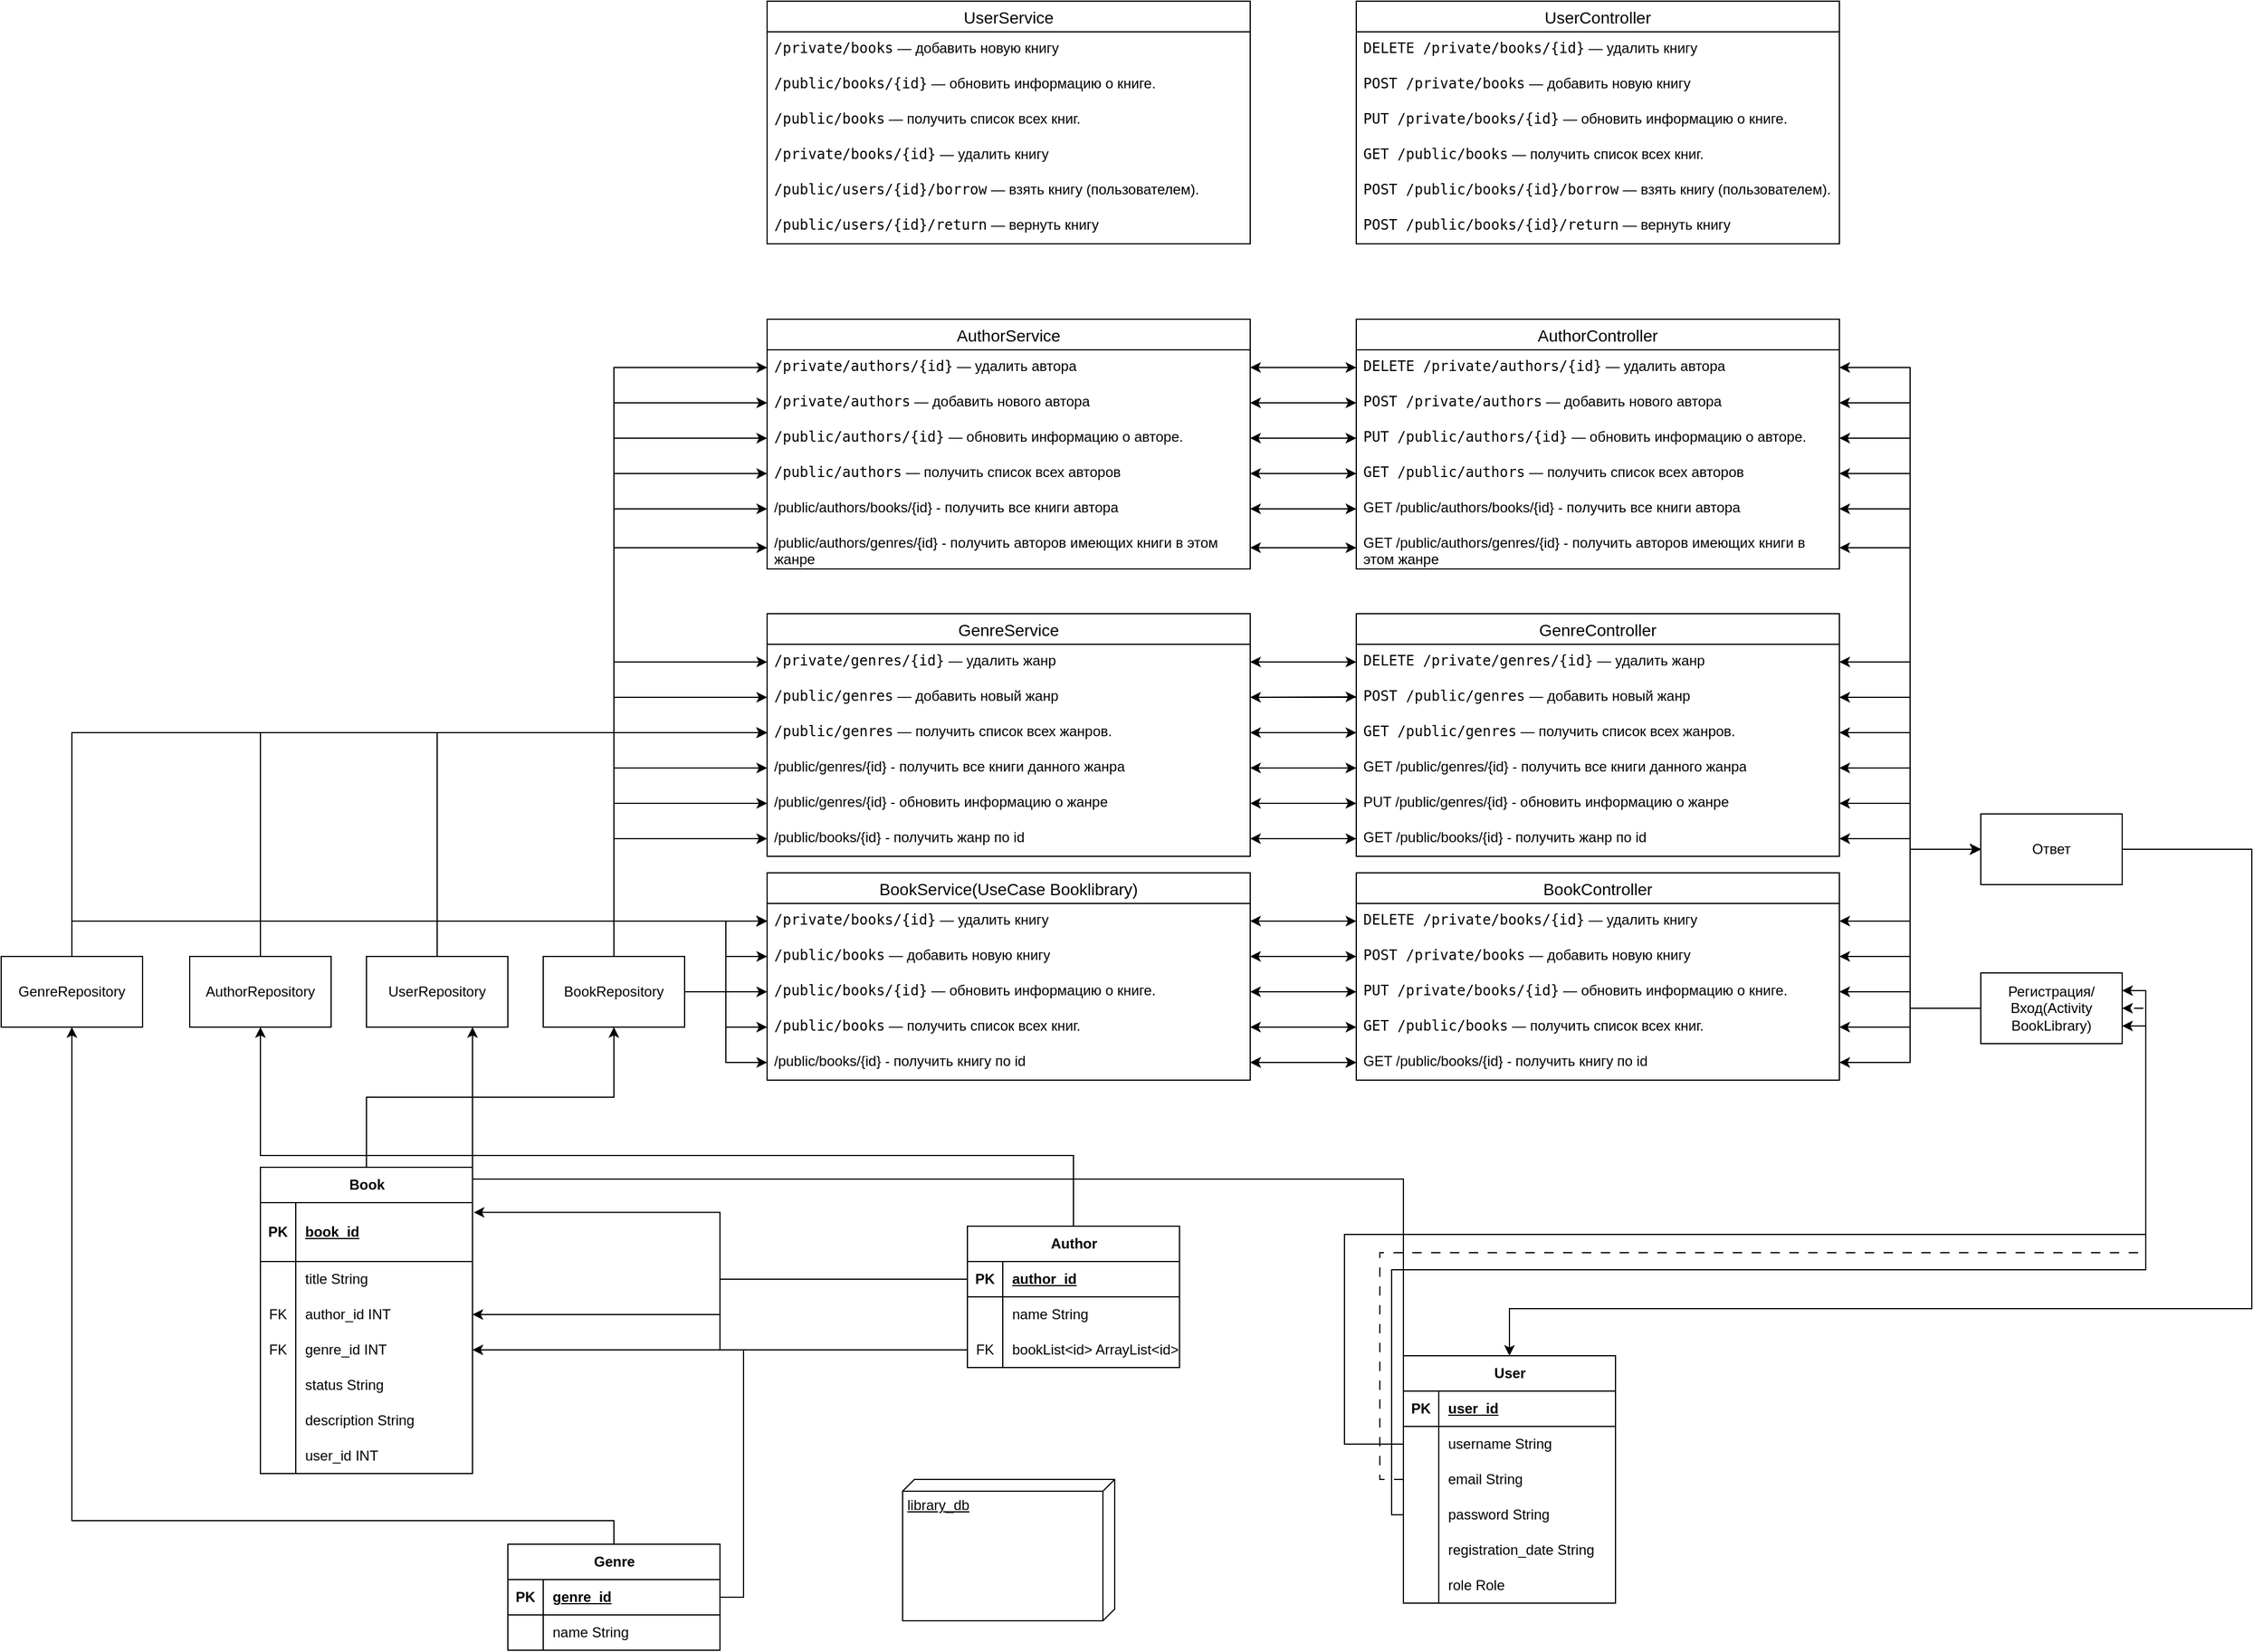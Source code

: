 <mxfile version="26.0.9" pages="3">
  <diagram name="ER BookLibrary" id="vmtmhfT0UX5PtRn8ubT4">
    <mxGraphModel dx="4971" dy="3593" grid="1" gridSize="10" guides="1" tooltips="1" connect="1" arrows="1" fold="1" page="1" pageScale="1" pageWidth="827" pageHeight="1169" math="0" shadow="0">
      <root>
        <mxCell id="0" />
        <mxCell id="1" parent="0" />
        <mxCell id="vVbaQz0UYVcDNHKqXBwG-34" style="edgeStyle=orthogonalEdgeStyle;rounded=0;orthogonalLoop=1;jettySize=auto;html=1;exitX=0.5;exitY=0;exitDx=0;exitDy=0;entryX=0.5;entryY=1;entryDx=0;entryDy=0;" parent="1" source="XwiW2jZ6kjvBn1Ro3Ghn-3" target="vVbaQz0UYVcDNHKqXBwG-32" edge="1">
          <mxGeometry relative="1" as="geometry" />
        </mxCell>
        <mxCell id="XwiW2jZ6kjvBn1Ro3Ghn-3" value="Book" style="shape=table;startSize=30;container=1;collapsible=1;childLayout=tableLayout;fixedRows=1;rowLines=0;fontStyle=1;align=center;resizeLast=1;html=1;" parent="1" vertex="1">
          <mxGeometry x="140" y="200" width="180" height="260" as="geometry" />
        </mxCell>
        <mxCell id="XwiW2jZ6kjvBn1Ro3Ghn-4" value="" style="shape=tableRow;horizontal=0;startSize=0;swimlaneHead=0;swimlaneBody=0;fillColor=none;collapsible=0;dropTarget=0;points=[[0,0.5],[1,0.5]];portConstraint=eastwest;top=0;left=0;right=0;bottom=1;" parent="XwiW2jZ6kjvBn1Ro3Ghn-3" vertex="1">
          <mxGeometry y="30" width="180" height="50" as="geometry" />
        </mxCell>
        <mxCell id="XwiW2jZ6kjvBn1Ro3Ghn-5" value="PK" style="shape=partialRectangle;connectable=0;fillColor=none;top=0;left=0;bottom=0;right=0;fontStyle=1;overflow=hidden;whiteSpace=wrap;html=1;" parent="XwiW2jZ6kjvBn1Ro3Ghn-4" vertex="1">
          <mxGeometry width="30" height="50" as="geometry">
            <mxRectangle width="30" height="50" as="alternateBounds" />
          </mxGeometry>
        </mxCell>
        <mxCell id="XwiW2jZ6kjvBn1Ro3Ghn-6" value="book_id" style="shape=partialRectangle;connectable=0;fillColor=none;top=0;left=0;bottom=0;right=0;align=left;spacingLeft=6;fontStyle=5;overflow=hidden;whiteSpace=wrap;html=1;" parent="XwiW2jZ6kjvBn1Ro3Ghn-4" vertex="1">
          <mxGeometry x="30" width="150" height="50" as="geometry">
            <mxRectangle width="150" height="50" as="alternateBounds" />
          </mxGeometry>
        </mxCell>
        <mxCell id="XwiW2jZ6kjvBn1Ro3Ghn-7" value="" style="shape=tableRow;horizontal=0;startSize=0;swimlaneHead=0;swimlaneBody=0;fillColor=none;collapsible=0;dropTarget=0;points=[[0,0.5],[1,0.5]];portConstraint=eastwest;top=0;left=0;right=0;bottom=0;" parent="XwiW2jZ6kjvBn1Ro3Ghn-3" vertex="1">
          <mxGeometry y="80" width="180" height="30" as="geometry" />
        </mxCell>
        <mxCell id="XwiW2jZ6kjvBn1Ro3Ghn-8" value="" style="shape=partialRectangle;connectable=0;fillColor=none;top=0;left=0;bottom=0;right=0;editable=1;overflow=hidden;whiteSpace=wrap;html=1;" parent="XwiW2jZ6kjvBn1Ro3Ghn-7" vertex="1">
          <mxGeometry width="30" height="30" as="geometry">
            <mxRectangle width="30" height="30" as="alternateBounds" />
          </mxGeometry>
        </mxCell>
        <mxCell id="XwiW2jZ6kjvBn1Ro3Ghn-9" value="title String" style="shape=partialRectangle;connectable=0;fillColor=none;top=0;left=0;bottom=0;right=0;align=left;spacingLeft=6;overflow=hidden;whiteSpace=wrap;html=1;" parent="XwiW2jZ6kjvBn1Ro3Ghn-7" vertex="1">
          <mxGeometry x="30" width="150" height="30" as="geometry">
            <mxRectangle width="150" height="30" as="alternateBounds" />
          </mxGeometry>
        </mxCell>
        <mxCell id="XwiW2jZ6kjvBn1Ro3Ghn-10" value="" style="shape=tableRow;horizontal=0;startSize=0;swimlaneHead=0;swimlaneBody=0;fillColor=none;collapsible=0;dropTarget=0;points=[[0,0.5],[1,0.5]];portConstraint=eastwest;top=0;left=0;right=0;bottom=0;" parent="XwiW2jZ6kjvBn1Ro3Ghn-3" vertex="1">
          <mxGeometry y="110" width="180" height="30" as="geometry" />
        </mxCell>
        <mxCell id="XwiW2jZ6kjvBn1Ro3Ghn-11" value="FK" style="shape=partialRectangle;connectable=0;fillColor=none;top=0;left=0;bottom=0;right=0;editable=1;overflow=hidden;whiteSpace=wrap;html=1;" parent="XwiW2jZ6kjvBn1Ro3Ghn-10" vertex="1">
          <mxGeometry width="30" height="30" as="geometry">
            <mxRectangle width="30" height="30" as="alternateBounds" />
          </mxGeometry>
        </mxCell>
        <mxCell id="XwiW2jZ6kjvBn1Ro3Ghn-12" value="author_id INT" style="shape=partialRectangle;connectable=0;fillColor=none;top=0;left=0;bottom=0;right=0;align=left;spacingLeft=6;overflow=hidden;whiteSpace=wrap;html=1;" parent="XwiW2jZ6kjvBn1Ro3Ghn-10" vertex="1">
          <mxGeometry x="30" width="150" height="30" as="geometry">
            <mxRectangle width="150" height="30" as="alternateBounds" />
          </mxGeometry>
        </mxCell>
        <mxCell id="XwiW2jZ6kjvBn1Ro3Ghn-13" value="" style="shape=tableRow;horizontal=0;startSize=0;swimlaneHead=0;swimlaneBody=0;fillColor=none;collapsible=0;dropTarget=0;points=[[0,0.5],[1,0.5]];portConstraint=eastwest;top=0;left=0;right=0;bottom=0;" parent="XwiW2jZ6kjvBn1Ro3Ghn-3" vertex="1">
          <mxGeometry y="140" width="180" height="30" as="geometry" />
        </mxCell>
        <mxCell id="XwiW2jZ6kjvBn1Ro3Ghn-14" value="FK" style="shape=partialRectangle;connectable=0;fillColor=none;top=0;left=0;bottom=0;right=0;editable=1;overflow=hidden;whiteSpace=wrap;html=1;" parent="XwiW2jZ6kjvBn1Ro3Ghn-13" vertex="1">
          <mxGeometry width="30" height="30" as="geometry">
            <mxRectangle width="30" height="30" as="alternateBounds" />
          </mxGeometry>
        </mxCell>
        <mxCell id="XwiW2jZ6kjvBn1Ro3Ghn-15" value="genre_id INT" style="shape=partialRectangle;connectable=0;fillColor=none;top=0;left=0;bottom=0;right=0;align=left;spacingLeft=6;overflow=hidden;whiteSpace=wrap;html=1;" parent="XwiW2jZ6kjvBn1Ro3Ghn-13" vertex="1">
          <mxGeometry x="30" width="150" height="30" as="geometry">
            <mxRectangle width="150" height="30" as="alternateBounds" />
          </mxGeometry>
        </mxCell>
        <mxCell id="vVbaQz0UYVcDNHKqXBwG-12" style="shape=tableRow;horizontal=0;startSize=0;swimlaneHead=0;swimlaneBody=0;fillColor=none;collapsible=0;dropTarget=0;points=[[0,0.5],[1,0.5]];portConstraint=eastwest;top=0;left=0;right=0;bottom=0;" parent="XwiW2jZ6kjvBn1Ro3Ghn-3" vertex="1">
          <mxGeometry y="170" width="180" height="30" as="geometry" />
        </mxCell>
        <mxCell id="vVbaQz0UYVcDNHKqXBwG-13" style="shape=partialRectangle;connectable=0;fillColor=none;top=0;left=0;bottom=0;right=0;editable=1;overflow=hidden;whiteSpace=wrap;html=1;" parent="vVbaQz0UYVcDNHKqXBwG-12" vertex="1">
          <mxGeometry width="30" height="30" as="geometry">
            <mxRectangle width="30" height="30" as="alternateBounds" />
          </mxGeometry>
        </mxCell>
        <mxCell id="vVbaQz0UYVcDNHKqXBwG-14" value="status String" style="shape=partialRectangle;connectable=0;fillColor=none;top=0;left=0;bottom=0;right=0;align=left;spacingLeft=6;overflow=hidden;whiteSpace=wrap;html=1;" parent="vVbaQz0UYVcDNHKqXBwG-12" vertex="1">
          <mxGeometry x="30" width="150" height="30" as="geometry">
            <mxRectangle width="150" height="30" as="alternateBounds" />
          </mxGeometry>
        </mxCell>
        <mxCell id="vVbaQz0UYVcDNHKqXBwG-15" style="shape=tableRow;horizontal=0;startSize=0;swimlaneHead=0;swimlaneBody=0;fillColor=none;collapsible=0;dropTarget=0;points=[[0,0.5],[1,0.5]];portConstraint=eastwest;top=0;left=0;right=0;bottom=0;" parent="XwiW2jZ6kjvBn1Ro3Ghn-3" vertex="1">
          <mxGeometry y="200" width="180" height="30" as="geometry" />
        </mxCell>
        <mxCell id="vVbaQz0UYVcDNHKqXBwG-16" style="shape=partialRectangle;connectable=0;fillColor=none;top=0;left=0;bottom=0;right=0;editable=1;overflow=hidden;whiteSpace=wrap;html=1;" parent="vVbaQz0UYVcDNHKqXBwG-15" vertex="1">
          <mxGeometry width="30" height="30" as="geometry">
            <mxRectangle width="30" height="30" as="alternateBounds" />
          </mxGeometry>
        </mxCell>
        <mxCell id="vVbaQz0UYVcDNHKqXBwG-17" value="description String" style="shape=partialRectangle;connectable=0;fillColor=none;top=0;left=0;bottom=0;right=0;align=left;spacingLeft=6;overflow=hidden;whiteSpace=wrap;html=1;" parent="vVbaQz0UYVcDNHKqXBwG-15" vertex="1">
          <mxGeometry x="30" width="150" height="30" as="geometry">
            <mxRectangle width="150" height="30" as="alternateBounds" />
          </mxGeometry>
        </mxCell>
        <mxCell id="78E_DGe_8a1TnsCPx2H--1" style="shape=tableRow;horizontal=0;startSize=0;swimlaneHead=0;swimlaneBody=0;fillColor=none;collapsible=0;dropTarget=0;points=[[0,0.5],[1,0.5]];portConstraint=eastwest;top=0;left=0;right=0;bottom=0;" parent="XwiW2jZ6kjvBn1Ro3Ghn-3" vertex="1">
          <mxGeometry y="230" width="180" height="30" as="geometry" />
        </mxCell>
        <mxCell id="78E_DGe_8a1TnsCPx2H--2" style="shape=partialRectangle;connectable=0;fillColor=none;top=0;left=0;bottom=0;right=0;editable=1;overflow=hidden;whiteSpace=wrap;html=1;" parent="78E_DGe_8a1TnsCPx2H--1" vertex="1">
          <mxGeometry width="30" height="30" as="geometry">
            <mxRectangle width="30" height="30" as="alternateBounds" />
          </mxGeometry>
        </mxCell>
        <mxCell id="78E_DGe_8a1TnsCPx2H--3" value="user_id INT" style="shape=partialRectangle;connectable=0;fillColor=none;top=0;left=0;bottom=0;right=0;align=left;spacingLeft=6;overflow=hidden;whiteSpace=wrap;html=1;" parent="78E_DGe_8a1TnsCPx2H--1" vertex="1">
          <mxGeometry x="30" width="150" height="30" as="geometry">
            <mxRectangle width="150" height="30" as="alternateBounds" />
          </mxGeometry>
        </mxCell>
        <mxCell id="78E_DGe_8a1TnsCPx2H--8" style="edgeStyle=orthogonalEdgeStyle;rounded=0;orthogonalLoop=1;jettySize=auto;html=1;exitX=0.5;exitY=0;exitDx=0;exitDy=0;entryX=0.5;entryY=1;entryDx=0;entryDy=0;" parent="1" source="XwiW2jZ6kjvBn1Ro3Ghn-16" target="78E_DGe_8a1TnsCPx2H--5" edge="1">
          <mxGeometry relative="1" as="geometry">
            <Array as="points">
              <mxPoint x="830" y="190" />
              <mxPoint x="140" y="190" />
            </Array>
          </mxGeometry>
        </mxCell>
        <mxCell id="XwiW2jZ6kjvBn1Ro3Ghn-16" value="Author" style="shape=table;startSize=30;container=1;collapsible=1;childLayout=tableLayout;fixedRows=1;rowLines=0;fontStyle=1;align=center;resizeLast=1;html=1;" parent="1" vertex="1">
          <mxGeometry x="740" y="250" width="180" height="120" as="geometry" />
        </mxCell>
        <mxCell id="XwiW2jZ6kjvBn1Ro3Ghn-17" value="" style="shape=tableRow;horizontal=0;startSize=0;swimlaneHead=0;swimlaneBody=0;fillColor=none;collapsible=0;dropTarget=0;points=[[0,0.5],[1,0.5]];portConstraint=eastwest;top=0;left=0;right=0;bottom=1;" parent="XwiW2jZ6kjvBn1Ro3Ghn-16" vertex="1">
          <mxGeometry y="30" width="180" height="30" as="geometry" />
        </mxCell>
        <mxCell id="XwiW2jZ6kjvBn1Ro3Ghn-18" value="PK" style="shape=partialRectangle;connectable=0;fillColor=none;top=0;left=0;bottom=0;right=0;fontStyle=1;overflow=hidden;whiteSpace=wrap;html=1;" parent="XwiW2jZ6kjvBn1Ro3Ghn-17" vertex="1">
          <mxGeometry width="30" height="30" as="geometry">
            <mxRectangle width="30" height="30" as="alternateBounds" />
          </mxGeometry>
        </mxCell>
        <mxCell id="XwiW2jZ6kjvBn1Ro3Ghn-19" value="author_id" style="shape=partialRectangle;connectable=0;fillColor=none;top=0;left=0;bottom=0;right=0;align=left;spacingLeft=6;fontStyle=5;overflow=hidden;whiteSpace=wrap;html=1;" parent="XwiW2jZ6kjvBn1Ro3Ghn-17" vertex="1">
          <mxGeometry x="30" width="150" height="30" as="geometry">
            <mxRectangle width="150" height="30" as="alternateBounds" />
          </mxGeometry>
        </mxCell>
        <mxCell id="XwiW2jZ6kjvBn1Ro3Ghn-20" value="" style="shape=tableRow;horizontal=0;startSize=0;swimlaneHead=0;swimlaneBody=0;fillColor=none;collapsible=0;dropTarget=0;points=[[0,0.5],[1,0.5]];portConstraint=eastwest;top=0;left=0;right=0;bottom=0;" parent="XwiW2jZ6kjvBn1Ro3Ghn-16" vertex="1">
          <mxGeometry y="60" width="180" height="30" as="geometry" />
        </mxCell>
        <mxCell id="XwiW2jZ6kjvBn1Ro3Ghn-21" value="" style="shape=partialRectangle;connectable=0;fillColor=none;top=0;left=0;bottom=0;right=0;editable=1;overflow=hidden;whiteSpace=wrap;html=1;" parent="XwiW2jZ6kjvBn1Ro3Ghn-20" vertex="1">
          <mxGeometry width="30" height="30" as="geometry">
            <mxRectangle width="30" height="30" as="alternateBounds" />
          </mxGeometry>
        </mxCell>
        <mxCell id="XwiW2jZ6kjvBn1Ro3Ghn-22" value="name String" style="shape=partialRectangle;connectable=0;fillColor=none;top=0;left=0;bottom=0;right=0;align=left;spacingLeft=6;overflow=hidden;whiteSpace=wrap;html=1;" parent="XwiW2jZ6kjvBn1Ro3Ghn-20" vertex="1">
          <mxGeometry x="30" width="150" height="30" as="geometry">
            <mxRectangle width="150" height="30" as="alternateBounds" />
          </mxGeometry>
        </mxCell>
        <mxCell id="XwiW2jZ6kjvBn1Ro3Ghn-23" value="" style="shape=tableRow;horizontal=0;startSize=0;swimlaneHead=0;swimlaneBody=0;fillColor=none;collapsible=0;dropTarget=0;points=[[0,0.5],[1,0.5]];portConstraint=eastwest;top=0;left=0;right=0;bottom=0;" parent="XwiW2jZ6kjvBn1Ro3Ghn-16" vertex="1">
          <mxGeometry y="90" width="180" height="30" as="geometry" />
        </mxCell>
        <mxCell id="XwiW2jZ6kjvBn1Ro3Ghn-24" value="FK" style="shape=partialRectangle;connectable=0;fillColor=none;top=0;left=0;bottom=0;right=0;editable=1;overflow=hidden;whiteSpace=wrap;html=1;" parent="XwiW2jZ6kjvBn1Ro3Ghn-23" vertex="1">
          <mxGeometry width="30" height="30" as="geometry">
            <mxRectangle width="30" height="30" as="alternateBounds" />
          </mxGeometry>
        </mxCell>
        <mxCell id="XwiW2jZ6kjvBn1Ro3Ghn-25" value="bookList&amp;lt;id&amp;gt; ArrayList&amp;lt;id&amp;gt;" style="shape=partialRectangle;connectable=0;fillColor=none;top=0;left=0;bottom=0;right=0;align=left;spacingLeft=6;overflow=hidden;whiteSpace=wrap;html=1;" parent="XwiW2jZ6kjvBn1Ro3Ghn-23" vertex="1">
          <mxGeometry x="30" width="150" height="30" as="geometry">
            <mxRectangle width="150" height="30" as="alternateBounds" />
          </mxGeometry>
        </mxCell>
        <mxCell id="78E_DGe_8a1TnsCPx2H--7" style="edgeStyle=orthogonalEdgeStyle;rounded=0;orthogonalLoop=1;jettySize=auto;html=1;exitX=0.5;exitY=0;exitDx=0;exitDy=0;" parent="1" source="XwiW2jZ6kjvBn1Ro3Ghn-29" target="78E_DGe_8a1TnsCPx2H--6" edge="1">
          <mxGeometry relative="1" as="geometry">
            <Array as="points">
              <mxPoint x="440" y="500" />
              <mxPoint x="-20" y="500" />
            </Array>
          </mxGeometry>
        </mxCell>
        <mxCell id="XwiW2jZ6kjvBn1Ro3Ghn-29" value="Genre" style="shape=table;startSize=30;container=1;collapsible=1;childLayout=tableLayout;fixedRows=1;rowLines=0;fontStyle=1;align=center;resizeLast=1;html=1;" parent="1" vertex="1">
          <mxGeometry x="350" y="520" width="180" height="90" as="geometry" />
        </mxCell>
        <mxCell id="XwiW2jZ6kjvBn1Ro3Ghn-30" value="" style="shape=tableRow;horizontal=0;startSize=0;swimlaneHead=0;swimlaneBody=0;fillColor=none;collapsible=0;dropTarget=0;points=[[0,0.5],[1,0.5]];portConstraint=eastwest;top=0;left=0;right=0;bottom=1;" parent="XwiW2jZ6kjvBn1Ro3Ghn-29" vertex="1">
          <mxGeometry y="30" width="180" height="30" as="geometry" />
        </mxCell>
        <mxCell id="XwiW2jZ6kjvBn1Ro3Ghn-31" value="PK" style="shape=partialRectangle;connectable=0;fillColor=none;top=0;left=0;bottom=0;right=0;fontStyle=1;overflow=hidden;whiteSpace=wrap;html=1;" parent="XwiW2jZ6kjvBn1Ro3Ghn-30" vertex="1">
          <mxGeometry width="30" height="30" as="geometry">
            <mxRectangle width="30" height="30" as="alternateBounds" />
          </mxGeometry>
        </mxCell>
        <mxCell id="XwiW2jZ6kjvBn1Ro3Ghn-32" value="genre_id" style="shape=partialRectangle;connectable=0;fillColor=none;top=0;left=0;bottom=0;right=0;align=left;spacingLeft=6;fontStyle=5;overflow=hidden;whiteSpace=wrap;html=1;" parent="XwiW2jZ6kjvBn1Ro3Ghn-30" vertex="1">
          <mxGeometry x="30" width="150" height="30" as="geometry">
            <mxRectangle width="150" height="30" as="alternateBounds" />
          </mxGeometry>
        </mxCell>
        <mxCell id="XwiW2jZ6kjvBn1Ro3Ghn-33" value="" style="shape=tableRow;horizontal=0;startSize=0;swimlaneHead=0;swimlaneBody=0;fillColor=none;collapsible=0;dropTarget=0;points=[[0,0.5],[1,0.5]];portConstraint=eastwest;top=0;left=0;right=0;bottom=0;" parent="XwiW2jZ6kjvBn1Ro3Ghn-29" vertex="1">
          <mxGeometry y="60" width="180" height="30" as="geometry" />
        </mxCell>
        <mxCell id="XwiW2jZ6kjvBn1Ro3Ghn-34" value="" style="shape=partialRectangle;connectable=0;fillColor=none;top=0;left=0;bottom=0;right=0;editable=1;overflow=hidden;whiteSpace=wrap;html=1;" parent="XwiW2jZ6kjvBn1Ro3Ghn-33" vertex="1">
          <mxGeometry width="30" height="30" as="geometry">
            <mxRectangle width="30" height="30" as="alternateBounds" />
          </mxGeometry>
        </mxCell>
        <mxCell id="XwiW2jZ6kjvBn1Ro3Ghn-35" value="name String" style="shape=partialRectangle;connectable=0;fillColor=none;top=0;left=0;bottom=0;right=0;align=left;spacingLeft=6;overflow=hidden;whiteSpace=wrap;html=1;" parent="XwiW2jZ6kjvBn1Ro3Ghn-33" vertex="1">
          <mxGeometry x="30" width="150" height="30" as="geometry">
            <mxRectangle width="150" height="30" as="alternateBounds" />
          </mxGeometry>
        </mxCell>
        <mxCell id="XwiW2jZ6kjvBn1Ro3Ghn-42" value="User" style="shape=table;startSize=30;container=1;collapsible=1;childLayout=tableLayout;fixedRows=1;rowLines=0;fontStyle=1;align=center;resizeLast=1;html=1;" parent="1" vertex="1">
          <mxGeometry x="1110" y="360" width="180" height="210" as="geometry" />
        </mxCell>
        <mxCell id="XwiW2jZ6kjvBn1Ro3Ghn-43" value="" style="shape=tableRow;horizontal=0;startSize=0;swimlaneHead=0;swimlaneBody=0;fillColor=none;collapsible=0;dropTarget=0;points=[[0,0.5],[1,0.5]];portConstraint=eastwest;top=0;left=0;right=0;bottom=1;" parent="XwiW2jZ6kjvBn1Ro3Ghn-42" vertex="1">
          <mxGeometry y="30" width="180" height="30" as="geometry" />
        </mxCell>
        <mxCell id="XwiW2jZ6kjvBn1Ro3Ghn-44" value="PK" style="shape=partialRectangle;connectable=0;fillColor=none;top=0;left=0;bottom=0;right=0;fontStyle=1;overflow=hidden;whiteSpace=wrap;html=1;" parent="XwiW2jZ6kjvBn1Ro3Ghn-43" vertex="1">
          <mxGeometry width="30" height="30" as="geometry">
            <mxRectangle width="30" height="30" as="alternateBounds" />
          </mxGeometry>
        </mxCell>
        <mxCell id="XwiW2jZ6kjvBn1Ro3Ghn-45" value="user_id" style="shape=partialRectangle;connectable=0;fillColor=none;top=0;left=0;bottom=0;right=0;align=left;spacingLeft=6;fontStyle=5;overflow=hidden;whiteSpace=wrap;html=1;" parent="XwiW2jZ6kjvBn1Ro3Ghn-43" vertex="1">
          <mxGeometry x="30" width="150" height="30" as="geometry">
            <mxRectangle width="150" height="30" as="alternateBounds" />
          </mxGeometry>
        </mxCell>
        <mxCell id="XwiW2jZ6kjvBn1Ro3Ghn-46" value="" style="shape=tableRow;horizontal=0;startSize=0;swimlaneHead=0;swimlaneBody=0;fillColor=none;collapsible=0;dropTarget=0;points=[[0,0.5],[1,0.5]];portConstraint=eastwest;top=0;left=0;right=0;bottom=0;" parent="XwiW2jZ6kjvBn1Ro3Ghn-42" vertex="1">
          <mxGeometry y="60" width="180" height="30" as="geometry" />
        </mxCell>
        <mxCell id="XwiW2jZ6kjvBn1Ro3Ghn-47" value="" style="shape=partialRectangle;connectable=0;fillColor=none;top=0;left=0;bottom=0;right=0;editable=1;overflow=hidden;whiteSpace=wrap;html=1;" parent="XwiW2jZ6kjvBn1Ro3Ghn-46" vertex="1">
          <mxGeometry width="30" height="30" as="geometry">
            <mxRectangle width="30" height="30" as="alternateBounds" />
          </mxGeometry>
        </mxCell>
        <mxCell id="XwiW2jZ6kjvBn1Ro3Ghn-48" value="username String" style="shape=partialRectangle;connectable=0;fillColor=none;top=0;left=0;bottom=0;right=0;align=left;spacingLeft=6;overflow=hidden;whiteSpace=wrap;html=1;" parent="XwiW2jZ6kjvBn1Ro3Ghn-46" vertex="1">
          <mxGeometry x="30" width="150" height="30" as="geometry">
            <mxRectangle width="150" height="30" as="alternateBounds" />
          </mxGeometry>
        </mxCell>
        <mxCell id="XwiW2jZ6kjvBn1Ro3Ghn-49" value="" style="shape=tableRow;horizontal=0;startSize=0;swimlaneHead=0;swimlaneBody=0;fillColor=none;collapsible=0;dropTarget=0;points=[[0,0.5],[1,0.5]];portConstraint=eastwest;top=0;left=0;right=0;bottom=0;" parent="XwiW2jZ6kjvBn1Ro3Ghn-42" vertex="1">
          <mxGeometry y="90" width="180" height="30" as="geometry" />
        </mxCell>
        <mxCell id="XwiW2jZ6kjvBn1Ro3Ghn-50" value="" style="shape=partialRectangle;connectable=0;fillColor=none;top=0;left=0;bottom=0;right=0;editable=1;overflow=hidden;whiteSpace=wrap;html=1;" parent="XwiW2jZ6kjvBn1Ro3Ghn-49" vertex="1">
          <mxGeometry width="30" height="30" as="geometry">
            <mxRectangle width="30" height="30" as="alternateBounds" />
          </mxGeometry>
        </mxCell>
        <mxCell id="XwiW2jZ6kjvBn1Ro3Ghn-51" value="email String" style="shape=partialRectangle;connectable=0;fillColor=none;top=0;left=0;bottom=0;right=0;align=left;spacingLeft=6;overflow=hidden;whiteSpace=wrap;html=1;" parent="XwiW2jZ6kjvBn1Ro3Ghn-49" vertex="1">
          <mxGeometry x="30" width="150" height="30" as="geometry">
            <mxRectangle width="150" height="30" as="alternateBounds" />
          </mxGeometry>
        </mxCell>
        <mxCell id="XwiW2jZ6kjvBn1Ro3Ghn-52" value="" style="shape=tableRow;horizontal=0;startSize=0;swimlaneHead=0;swimlaneBody=0;fillColor=none;collapsible=0;dropTarget=0;points=[[0,0.5],[1,0.5]];portConstraint=eastwest;top=0;left=0;right=0;bottom=0;" parent="XwiW2jZ6kjvBn1Ro3Ghn-42" vertex="1">
          <mxGeometry y="120" width="180" height="30" as="geometry" />
        </mxCell>
        <mxCell id="XwiW2jZ6kjvBn1Ro3Ghn-53" value="" style="shape=partialRectangle;connectable=0;fillColor=none;top=0;left=0;bottom=0;right=0;editable=1;overflow=hidden;whiteSpace=wrap;html=1;" parent="XwiW2jZ6kjvBn1Ro3Ghn-52" vertex="1">
          <mxGeometry width="30" height="30" as="geometry">
            <mxRectangle width="30" height="30" as="alternateBounds" />
          </mxGeometry>
        </mxCell>
        <mxCell id="XwiW2jZ6kjvBn1Ro3Ghn-54" value="password String" style="shape=partialRectangle;connectable=0;fillColor=none;top=0;left=0;bottom=0;right=0;align=left;spacingLeft=6;overflow=hidden;whiteSpace=wrap;html=1;" parent="XwiW2jZ6kjvBn1Ro3Ghn-52" vertex="1">
          <mxGeometry x="30" width="150" height="30" as="geometry">
            <mxRectangle width="150" height="30" as="alternateBounds" />
          </mxGeometry>
        </mxCell>
        <mxCell id="vVbaQz0UYVcDNHKqXBwG-18" style="shape=tableRow;horizontal=0;startSize=0;swimlaneHead=0;swimlaneBody=0;fillColor=none;collapsible=0;dropTarget=0;points=[[0,0.5],[1,0.5]];portConstraint=eastwest;top=0;left=0;right=0;bottom=0;" parent="XwiW2jZ6kjvBn1Ro3Ghn-42" vertex="1">
          <mxGeometry y="150" width="180" height="30" as="geometry" />
        </mxCell>
        <mxCell id="vVbaQz0UYVcDNHKqXBwG-19" style="shape=partialRectangle;connectable=0;fillColor=none;top=0;left=0;bottom=0;right=0;editable=1;overflow=hidden;whiteSpace=wrap;html=1;" parent="vVbaQz0UYVcDNHKqXBwG-18" vertex="1">
          <mxGeometry width="30" height="30" as="geometry">
            <mxRectangle width="30" height="30" as="alternateBounds" />
          </mxGeometry>
        </mxCell>
        <mxCell id="vVbaQz0UYVcDNHKqXBwG-20" value="registration_date String" style="shape=partialRectangle;connectable=0;fillColor=none;top=0;left=0;bottom=0;right=0;align=left;spacingLeft=6;overflow=hidden;whiteSpace=wrap;html=1;" parent="vVbaQz0UYVcDNHKqXBwG-18" vertex="1">
          <mxGeometry x="30" width="150" height="30" as="geometry">
            <mxRectangle width="150" height="30" as="alternateBounds" />
          </mxGeometry>
        </mxCell>
        <mxCell id="813RF2I-Q-dyiUMYwBzR-1" style="shape=tableRow;horizontal=0;startSize=0;swimlaneHead=0;swimlaneBody=0;fillColor=none;collapsible=0;dropTarget=0;points=[[0,0.5],[1,0.5]];portConstraint=eastwest;top=0;left=0;right=0;bottom=0;" parent="XwiW2jZ6kjvBn1Ro3Ghn-42" vertex="1">
          <mxGeometry y="180" width="180" height="30" as="geometry" />
        </mxCell>
        <mxCell id="813RF2I-Q-dyiUMYwBzR-2" style="shape=partialRectangle;connectable=0;fillColor=none;top=0;left=0;bottom=0;right=0;editable=1;overflow=hidden;whiteSpace=wrap;html=1;" parent="813RF2I-Q-dyiUMYwBzR-1" vertex="1">
          <mxGeometry width="30" height="30" as="geometry">
            <mxRectangle width="30" height="30" as="alternateBounds" />
          </mxGeometry>
        </mxCell>
        <mxCell id="813RF2I-Q-dyiUMYwBzR-3" value="role Role" style="shape=partialRectangle;connectable=0;fillColor=none;top=0;left=0;bottom=0;right=0;align=left;spacingLeft=6;overflow=hidden;whiteSpace=wrap;html=1;" parent="813RF2I-Q-dyiUMYwBzR-1" vertex="1">
          <mxGeometry x="30" width="150" height="30" as="geometry">
            <mxRectangle width="150" height="30" as="alternateBounds" />
          </mxGeometry>
        </mxCell>
        <mxCell id="XwiW2jZ6kjvBn1Ro3Ghn-59" style="edgeStyle=orthogonalEdgeStyle;rounded=0;orthogonalLoop=1;jettySize=auto;html=1;exitX=1;exitY=0.5;exitDx=0;exitDy=0;entryX=1;entryY=0.5;entryDx=0;entryDy=0;" parent="1" source="XwiW2jZ6kjvBn1Ro3Ghn-30" target="XwiW2jZ6kjvBn1Ro3Ghn-13" edge="1">
          <mxGeometry relative="1" as="geometry" />
        </mxCell>
        <mxCell id="XwiW2jZ6kjvBn1Ro3Ghn-60" value="BookController" style="swimlane;fontStyle=0;childLayout=stackLayout;horizontal=1;startSize=26;horizontalStack=0;resizeParent=1;resizeParentMax=0;resizeLast=0;collapsible=1;marginBottom=0;align=center;fontSize=14;" parent="1" vertex="1">
          <mxGeometry x="1070" y="-50" width="410" height="176" as="geometry" />
        </mxCell>
        <mxCell id="XwiW2jZ6kjvBn1Ro3Ghn-61" value="&lt;code&gt;DELETE /private/books/{id}&lt;/code&gt;&amp;nbsp;— удалить книгу" style="text;strokeColor=none;fillColor=none;spacingLeft=4;spacingRight=4;overflow=hidden;rotatable=0;points=[[0,0.5],[1,0.5]];portConstraint=eastwest;fontSize=12;whiteSpace=wrap;html=1;" parent="XwiW2jZ6kjvBn1Ro3Ghn-60" vertex="1">
          <mxGeometry y="26" width="410" height="30" as="geometry" />
        </mxCell>
        <mxCell id="XwiW2jZ6kjvBn1Ro3Ghn-62" value="&lt;code&gt;POST /private/books&lt;/code&gt; — добавить новую книгу" style="text;strokeColor=none;fillColor=none;spacingLeft=4;spacingRight=4;overflow=hidden;rotatable=0;points=[[0,0.5],[1,0.5]];portConstraint=eastwest;fontSize=12;whiteSpace=wrap;html=1;" parent="XwiW2jZ6kjvBn1Ro3Ghn-60" vertex="1">
          <mxGeometry y="56" width="410" height="30" as="geometry" />
        </mxCell>
        <mxCell id="XwiW2jZ6kjvBn1Ro3Ghn-63" value="&lt;code&gt;PUT /private/books/{id}&lt;/code&gt; — обновить информацию о книге." style="text;strokeColor=none;fillColor=none;spacingLeft=4;spacingRight=4;overflow=hidden;rotatable=0;points=[[0,0.5],[1,0.5]];portConstraint=eastwest;fontSize=12;whiteSpace=wrap;html=1;" parent="XwiW2jZ6kjvBn1Ro3Ghn-60" vertex="1">
          <mxGeometry y="86" width="410" height="30" as="geometry" />
        </mxCell>
        <mxCell id="XwiW2jZ6kjvBn1Ro3Ghn-77" value="&lt;code&gt;GET /public/books&lt;/code&gt; — получить список всех книг." style="text;strokeColor=none;fillColor=none;spacingLeft=4;spacingRight=4;overflow=hidden;rotatable=0;points=[[0,0.5],[1,0.5]];portConstraint=eastwest;fontSize=12;whiteSpace=wrap;html=1;" parent="XwiW2jZ6kjvBn1Ro3Ghn-60" vertex="1">
          <mxGeometry y="116" width="410" height="30" as="geometry" />
        </mxCell>
        <mxCell id="xv6ixWSAytYHtchoTUW8-86" value="GET /public/books/{id} - получить книгу по id" style="text;strokeColor=none;fillColor=none;spacingLeft=4;spacingRight=4;overflow=hidden;rotatable=0;points=[[0,0.5],[1,0.5]];portConstraint=eastwest;fontSize=12;whiteSpace=wrap;html=1;" parent="XwiW2jZ6kjvBn1Ro3Ghn-60" vertex="1">
          <mxGeometry y="146" width="410" height="30" as="geometry" />
        </mxCell>
        <mxCell id="XwiW2jZ6kjvBn1Ro3Ghn-80" value="BookService(UseCase Booklibrary)" style="swimlane;fontStyle=0;childLayout=stackLayout;horizontal=1;startSize=26;horizontalStack=0;resizeParent=1;resizeParentMax=0;resizeLast=0;collapsible=1;marginBottom=0;align=center;fontSize=14;" parent="1" vertex="1">
          <mxGeometry x="570" y="-50" width="410" height="176" as="geometry" />
        </mxCell>
        <mxCell id="XwiW2jZ6kjvBn1Ro3Ghn-81" value="&lt;code&gt;/private/books/{id}&lt;/code&gt;&amp;nbsp;— удалить книгу" style="text;strokeColor=none;fillColor=none;spacingLeft=4;spacingRight=4;overflow=hidden;rotatable=0;points=[[0,0.5],[1,0.5]];portConstraint=eastwest;fontSize=12;whiteSpace=wrap;html=1;" parent="XwiW2jZ6kjvBn1Ro3Ghn-80" vertex="1">
          <mxGeometry y="26" width="410" height="30" as="geometry" />
        </mxCell>
        <mxCell id="XwiW2jZ6kjvBn1Ro3Ghn-82" value="&lt;code&gt;/public/books&lt;/code&gt; — добавить новую книгу" style="text;strokeColor=none;fillColor=none;spacingLeft=4;spacingRight=4;overflow=hidden;rotatable=0;points=[[0,0.5],[1,0.5]];portConstraint=eastwest;fontSize=12;whiteSpace=wrap;html=1;" parent="XwiW2jZ6kjvBn1Ro3Ghn-80" vertex="1">
          <mxGeometry y="56" width="410" height="30" as="geometry" />
        </mxCell>
        <mxCell id="XwiW2jZ6kjvBn1Ro3Ghn-83" value="&lt;code&gt;/public/books/{id}&lt;/code&gt; — обновить информацию о книге." style="text;strokeColor=none;fillColor=none;spacingLeft=4;spacingRight=4;overflow=hidden;rotatable=0;points=[[0,0.5],[1,0.5]];portConstraint=eastwest;fontSize=12;whiteSpace=wrap;html=1;" parent="XwiW2jZ6kjvBn1Ro3Ghn-80" vertex="1">
          <mxGeometry y="86" width="410" height="30" as="geometry" />
        </mxCell>
        <mxCell id="XwiW2jZ6kjvBn1Ro3Ghn-84" value="&lt;code&gt;/public/books&lt;/code&gt;&amp;nbsp;— получить список всех книг." style="text;strokeColor=none;fillColor=none;spacingLeft=4;spacingRight=4;overflow=hidden;rotatable=0;points=[[0,0.5],[1,0.5]];portConstraint=eastwest;fontSize=12;whiteSpace=wrap;html=1;" parent="XwiW2jZ6kjvBn1Ro3Ghn-80" vertex="1">
          <mxGeometry y="116" width="410" height="30" as="geometry" />
        </mxCell>
        <mxCell id="xv6ixWSAytYHtchoTUW8-85" value="/public/books/{id} - получить книгу по id" style="text;strokeColor=none;fillColor=none;spacingLeft=4;spacingRight=4;overflow=hidden;rotatable=0;points=[[0,0.5],[1,0.5]];portConstraint=eastwest;fontSize=12;whiteSpace=wrap;html=1;" parent="XwiW2jZ6kjvBn1Ro3Ghn-80" vertex="1">
          <mxGeometry y="146" width="410" height="30" as="geometry" />
        </mxCell>
        <mxCell id="XwiW2jZ6kjvBn1Ro3Ghn-90" style="edgeStyle=orthogonalEdgeStyle;rounded=0;orthogonalLoop=1;jettySize=auto;html=1;exitX=1;exitY=0.5;exitDx=0;exitDy=0;entryX=0;entryY=0.5;entryDx=0;entryDy=0;" parent="1" source="XwiW2jZ6kjvBn1Ro3Ghn-84" target="XwiW2jZ6kjvBn1Ro3Ghn-77" edge="1">
          <mxGeometry relative="1" as="geometry" />
        </mxCell>
        <mxCell id="XwiW2jZ6kjvBn1Ro3Ghn-91" style="edgeStyle=orthogonalEdgeStyle;rounded=0;orthogonalLoop=1;jettySize=auto;html=1;exitX=1;exitY=0.5;exitDx=0;exitDy=0;entryX=0;entryY=0.5;entryDx=0;entryDy=0;" parent="1" edge="1">
          <mxGeometry relative="1" as="geometry">
            <mxPoint x="980" y="111" as="sourcePoint" />
            <mxPoint x="1070" y="111" as="targetPoint" />
          </mxGeometry>
        </mxCell>
        <mxCell id="XwiW2jZ6kjvBn1Ro3Ghn-100" value="library_db" style="verticalAlign=top;align=left;spacingTop=8;spacingLeft=2;spacingRight=12;shape=cube;size=10;direction=south;fontStyle=4;html=1;whiteSpace=wrap;" parent="1" vertex="1">
          <mxGeometry x="685" y="465" width="180" height="120" as="geometry" />
        </mxCell>
        <mxCell id="XwiW2jZ6kjvBn1Ro3Ghn-105" style="edgeStyle=orthogonalEdgeStyle;rounded=0;orthogonalLoop=1;jettySize=auto;html=1;exitX=0;exitY=0.5;exitDx=0;exitDy=0;entryX=1;entryY=0.5;entryDx=0;entryDy=0;" parent="1" source="XwiW2jZ6kjvBn1Ro3Ghn-77" target="XwiW2jZ6kjvBn1Ro3Ghn-84" edge="1">
          <mxGeometry relative="1" as="geometry" />
        </mxCell>
        <mxCell id="XwiW2jZ6kjvBn1Ro3Ghn-106" style="edgeStyle=orthogonalEdgeStyle;rounded=0;orthogonalLoop=1;jettySize=auto;html=1;exitX=0;exitY=0.5;exitDx=0;exitDy=0;entryX=1;entryY=0.5;entryDx=0;entryDy=0;" parent="1" edge="1">
          <mxGeometry relative="1" as="geometry">
            <mxPoint x="1070" y="111" as="sourcePoint" />
            <mxPoint x="980" y="111" as="targetPoint" />
          </mxGeometry>
        </mxCell>
        <mxCell id="HtL4YdepFJ540S1rDpg6-8" style="edgeStyle=orthogonalEdgeStyle;rounded=0;orthogonalLoop=1;jettySize=auto;html=1;exitX=0;exitY=0.5;exitDx=0;exitDy=0;entryX=1;entryY=0.5;entryDx=0;entryDy=0;" parent="1" source="HtL4YdepFJ540S1rDpg6-1" target="XwiW2jZ6kjvBn1Ro3Ghn-77" edge="1">
          <mxGeometry relative="1" as="geometry" />
        </mxCell>
        <mxCell id="vVbaQz0UYVcDNHKqXBwG-1" style="edgeStyle=orthogonalEdgeStyle;rounded=0;orthogonalLoop=1;jettySize=auto;html=1;exitX=0;exitY=0.5;exitDx=0;exitDy=0;entryX=1;entryY=0.5;entryDx=0;entryDy=0;" parent="1" source="HtL4YdepFJ540S1rDpg6-1" target="XwiW2jZ6kjvBn1Ro3Ghn-63" edge="1">
          <mxGeometry relative="1" as="geometry" />
        </mxCell>
        <mxCell id="vVbaQz0UYVcDNHKqXBwG-2" style="edgeStyle=orthogonalEdgeStyle;rounded=0;orthogonalLoop=1;jettySize=auto;html=1;exitX=0;exitY=0.5;exitDx=0;exitDy=0;" parent="1" source="HtL4YdepFJ540S1rDpg6-1" target="XwiW2jZ6kjvBn1Ro3Ghn-62" edge="1">
          <mxGeometry relative="1" as="geometry" />
        </mxCell>
        <mxCell id="vVbaQz0UYVcDNHKqXBwG-3" style="edgeStyle=orthogonalEdgeStyle;rounded=0;orthogonalLoop=1;jettySize=auto;html=1;exitX=0;exitY=0.5;exitDx=0;exitDy=0;entryX=1;entryY=0.5;entryDx=0;entryDy=0;" parent="1" source="HtL4YdepFJ540S1rDpg6-1" target="XwiW2jZ6kjvBn1Ro3Ghn-61" edge="1">
          <mxGeometry relative="1" as="geometry" />
        </mxCell>
        <mxCell id="HtL4YdepFJ540S1rDpg6-1" value="Регистрация/Вход(Activity BookLibrary)" style="rounded=0;whiteSpace=wrap;html=1;" parent="1" vertex="1">
          <mxGeometry x="1600" y="35" width="120" height="60" as="geometry" />
        </mxCell>
        <mxCell id="HtL4YdepFJ540S1rDpg6-2" style="edgeStyle=orthogonalEdgeStyle;rounded=0;orthogonalLoop=1;jettySize=auto;html=1;exitX=0;exitY=0.5;exitDx=0;exitDy=0;entryX=1;entryY=0.25;entryDx=0;entryDy=0;" parent="1" source="XwiW2jZ6kjvBn1Ro3Ghn-46" target="HtL4YdepFJ540S1rDpg6-1" edge="1">
          <mxGeometry relative="1" as="geometry">
            <Array as="points">
              <mxPoint x="1060" y="435" />
              <mxPoint x="1060" y="257" />
              <mxPoint x="1740" y="257" />
              <mxPoint x="1740" y="50" />
            </Array>
          </mxGeometry>
        </mxCell>
        <mxCell id="HtL4YdepFJ540S1rDpg6-3" style="edgeStyle=orthogonalEdgeStyle;rounded=0;orthogonalLoop=1;jettySize=auto;html=1;exitX=0;exitY=0.5;exitDx=0;exitDy=0;entryX=1;entryY=0.75;entryDx=0;entryDy=0;" parent="1" source="XwiW2jZ6kjvBn1Ro3Ghn-52" target="HtL4YdepFJ540S1rDpg6-1" edge="1">
          <mxGeometry relative="1" as="geometry">
            <Array as="points">
              <mxPoint x="1100" y="495" />
              <mxPoint x="1100" y="287" />
              <mxPoint x="1740" y="287" />
              <mxPoint x="1740" y="80" />
            </Array>
          </mxGeometry>
        </mxCell>
        <mxCell id="HtL4YdepFJ540S1rDpg6-4" style="edgeStyle=orthogonalEdgeStyle;rounded=0;orthogonalLoop=1;jettySize=auto;html=1;exitX=0;exitY=0.5;exitDx=0;exitDy=0;entryX=1;entryY=0.5;entryDx=0;entryDy=0;dashed=1;dashPattern=8 8;" parent="1" source="XwiW2jZ6kjvBn1Ro3Ghn-49" target="HtL4YdepFJ540S1rDpg6-1" edge="1">
          <mxGeometry relative="1" as="geometry" />
        </mxCell>
        <mxCell id="vVbaQz0UYVcDNHKqXBwG-4" style="edgeStyle=orthogonalEdgeStyle;rounded=0;orthogonalLoop=1;jettySize=auto;html=1;exitX=0;exitY=0.5;exitDx=0;exitDy=0;entryX=1;entryY=0.5;entryDx=0;entryDy=0;" parent="1" source="XwiW2jZ6kjvBn1Ro3Ghn-63" target="XwiW2jZ6kjvBn1Ro3Ghn-83" edge="1">
          <mxGeometry relative="1" as="geometry" />
        </mxCell>
        <mxCell id="vVbaQz0UYVcDNHKqXBwG-5" style="edgeStyle=orthogonalEdgeStyle;rounded=0;orthogonalLoop=1;jettySize=auto;html=1;exitX=1;exitY=0.5;exitDx=0;exitDy=0;entryX=0;entryY=0.5;entryDx=0;entryDy=0;" parent="1" source="XwiW2jZ6kjvBn1Ro3Ghn-82" target="XwiW2jZ6kjvBn1Ro3Ghn-62" edge="1">
          <mxGeometry relative="1" as="geometry" />
        </mxCell>
        <mxCell id="vVbaQz0UYVcDNHKqXBwG-6" style="edgeStyle=orthogonalEdgeStyle;rounded=0;orthogonalLoop=1;jettySize=auto;html=1;exitX=0;exitY=0.5;exitDx=0;exitDy=0;entryX=1;entryY=0.5;entryDx=0;entryDy=0;" parent="1" source="XwiW2jZ6kjvBn1Ro3Ghn-61" target="XwiW2jZ6kjvBn1Ro3Ghn-81" edge="1">
          <mxGeometry relative="1" as="geometry" />
        </mxCell>
        <mxCell id="vVbaQz0UYVcDNHKqXBwG-7" style="edgeStyle=orthogonalEdgeStyle;rounded=0;orthogonalLoop=1;jettySize=auto;html=1;exitX=1;exitY=0.5;exitDx=0;exitDy=0;entryX=0;entryY=0.5;entryDx=0;entryDy=0;" parent="1" source="XwiW2jZ6kjvBn1Ro3Ghn-83" target="XwiW2jZ6kjvBn1Ro3Ghn-63" edge="1">
          <mxGeometry relative="1" as="geometry" />
        </mxCell>
        <mxCell id="vVbaQz0UYVcDNHKqXBwG-8" style="edgeStyle=orthogonalEdgeStyle;rounded=0;orthogonalLoop=1;jettySize=auto;html=1;exitX=0;exitY=0.5;exitDx=0;exitDy=0;entryX=1;entryY=0.5;entryDx=0;entryDy=0;" parent="1" source="XwiW2jZ6kjvBn1Ro3Ghn-62" target="XwiW2jZ6kjvBn1Ro3Ghn-82" edge="1">
          <mxGeometry relative="1" as="geometry" />
        </mxCell>
        <mxCell id="vVbaQz0UYVcDNHKqXBwG-9" style="edgeStyle=orthogonalEdgeStyle;rounded=0;orthogonalLoop=1;jettySize=auto;html=1;exitX=1;exitY=0.5;exitDx=0;exitDy=0;entryX=0;entryY=0.5;entryDx=0;entryDy=0;" parent="1" source="XwiW2jZ6kjvBn1Ro3Ghn-81" target="XwiW2jZ6kjvBn1Ro3Ghn-61" edge="1">
          <mxGeometry relative="1" as="geometry" />
        </mxCell>
        <mxCell id="vVbaQz0UYVcDNHKqXBwG-10" style="edgeStyle=orthogonalEdgeStyle;rounded=0;orthogonalLoop=1;jettySize=auto;html=1;exitX=0;exitY=0.5;exitDx=0;exitDy=0;entryX=1.006;entryY=0.166;entryDx=0;entryDy=0;entryPerimeter=0;" parent="1" source="XwiW2jZ6kjvBn1Ro3Ghn-23" target="XwiW2jZ6kjvBn1Ro3Ghn-4" edge="1">
          <mxGeometry relative="1" as="geometry" />
        </mxCell>
        <mxCell id="vVbaQz0UYVcDNHKqXBwG-11" style="edgeStyle=orthogonalEdgeStyle;rounded=0;orthogonalLoop=1;jettySize=auto;html=1;exitX=0;exitY=0.5;exitDx=0;exitDy=0;entryX=1;entryY=0.5;entryDx=0;entryDy=0;" parent="1" source="XwiW2jZ6kjvBn1Ro3Ghn-17" target="XwiW2jZ6kjvBn1Ro3Ghn-10" edge="1">
          <mxGeometry relative="1" as="geometry" />
        </mxCell>
        <mxCell id="vVbaQz0UYVcDNHKqXBwG-38" style="edgeStyle=orthogonalEdgeStyle;rounded=0;orthogonalLoop=1;jettySize=auto;html=1;exitX=1;exitY=0.5;exitDx=0;exitDy=0;entryX=0;entryY=0.5;entryDx=0;entryDy=0;" parent="1" source="vVbaQz0UYVcDNHKqXBwG-32" target="XwiW2jZ6kjvBn1Ro3Ghn-81" edge="1">
          <mxGeometry relative="1" as="geometry" />
        </mxCell>
        <mxCell id="vVbaQz0UYVcDNHKqXBwG-39" style="edgeStyle=orthogonalEdgeStyle;rounded=0;orthogonalLoop=1;jettySize=auto;html=1;exitX=1;exitY=0.5;exitDx=0;exitDy=0;entryX=0;entryY=0.5;entryDx=0;entryDy=0;" parent="1" source="vVbaQz0UYVcDNHKqXBwG-32" target="XwiW2jZ6kjvBn1Ro3Ghn-83" edge="1">
          <mxGeometry relative="1" as="geometry" />
        </mxCell>
        <mxCell id="78E_DGe_8a1TnsCPx2H--13" style="edgeStyle=orthogonalEdgeStyle;rounded=0;orthogonalLoop=1;jettySize=auto;html=1;exitX=1;exitY=0.5;exitDx=0;exitDy=0;entryX=0;entryY=0.5;entryDx=0;entryDy=0;" parent="1" source="vVbaQz0UYVcDNHKqXBwG-32" target="XwiW2jZ6kjvBn1Ro3Ghn-82" edge="1">
          <mxGeometry relative="1" as="geometry" />
        </mxCell>
        <mxCell id="78E_DGe_8a1TnsCPx2H--14" style="edgeStyle=orthogonalEdgeStyle;rounded=0;orthogonalLoop=1;jettySize=auto;html=1;exitX=1;exitY=0.5;exitDx=0;exitDy=0;entryX=0;entryY=0.5;entryDx=0;entryDy=0;" parent="1" source="vVbaQz0UYVcDNHKqXBwG-32" target="XwiW2jZ6kjvBn1Ro3Ghn-84" edge="1">
          <mxGeometry relative="1" as="geometry" />
        </mxCell>
        <mxCell id="xv6ixWSAytYHtchoTUW8-50" style="edgeStyle=orthogonalEdgeStyle;rounded=0;orthogonalLoop=1;jettySize=auto;html=1;exitX=0.5;exitY=0;exitDx=0;exitDy=0;entryX=0;entryY=0.5;entryDx=0;entryDy=0;" parent="1" source="vVbaQz0UYVcDNHKqXBwG-32" target="XwiW2jZ6kjvBn1Ro3Ghn-81" edge="1">
          <mxGeometry relative="1" as="geometry" />
        </mxCell>
        <mxCell id="xv6ixWSAytYHtchoTUW8-52" style="edgeStyle=orthogonalEdgeStyle;rounded=0;orthogonalLoop=1;jettySize=auto;html=1;exitX=0.5;exitY=0;exitDx=0;exitDy=0;entryX=0;entryY=0.5;entryDx=0;entryDy=0;" parent="1" source="vVbaQz0UYVcDNHKqXBwG-32" target="xv6ixWSAytYHtchoTUW8-51" edge="1">
          <mxGeometry relative="1" as="geometry" />
        </mxCell>
        <mxCell id="xv6ixWSAytYHtchoTUW8-54" style="edgeStyle=orthogonalEdgeStyle;rounded=0;orthogonalLoop=1;jettySize=auto;html=1;exitX=0.5;exitY=0;exitDx=0;exitDy=0;entryX=0;entryY=0.5;entryDx=0;entryDy=0;" parent="1" source="vVbaQz0UYVcDNHKqXBwG-32" target="xv6ixWSAytYHtchoTUW8-3" edge="1">
          <mxGeometry relative="1" as="geometry" />
        </mxCell>
        <mxCell id="xv6ixWSAytYHtchoTUW8-55" style="edgeStyle=orthogonalEdgeStyle;rounded=0;orthogonalLoop=1;jettySize=auto;html=1;exitX=0.5;exitY=0;exitDx=0;exitDy=0;entryX=0;entryY=0.5;entryDx=0;entryDy=0;" parent="1" source="vVbaQz0UYVcDNHKqXBwG-32" target="xv6ixWSAytYHtchoTUW8-2" edge="1">
          <mxGeometry relative="1" as="geometry" />
        </mxCell>
        <mxCell id="xv6ixWSAytYHtchoTUW8-83" style="edgeStyle=orthogonalEdgeStyle;rounded=0;orthogonalLoop=1;jettySize=auto;html=1;exitX=0.5;exitY=0;exitDx=0;exitDy=0;entryX=0;entryY=0.5;entryDx=0;entryDy=0;" parent="1" source="vVbaQz0UYVcDNHKqXBwG-32" target="xv6ixWSAytYHtchoTUW8-77" edge="1">
          <mxGeometry relative="1" as="geometry" />
        </mxCell>
        <mxCell id="xv6ixWSAytYHtchoTUW8-91" style="edgeStyle=orthogonalEdgeStyle;rounded=0;orthogonalLoop=1;jettySize=auto;html=1;exitX=1;exitY=0.5;exitDx=0;exitDy=0;entryX=0;entryY=0.5;entryDx=0;entryDy=0;" parent="1" source="vVbaQz0UYVcDNHKqXBwG-32" target="xv6ixWSAytYHtchoTUW8-85" edge="1">
          <mxGeometry relative="1" as="geometry" />
        </mxCell>
        <mxCell id="xv6ixWSAytYHtchoTUW8-98" style="edgeStyle=orthogonalEdgeStyle;rounded=0;orthogonalLoop=1;jettySize=auto;html=1;exitX=0.5;exitY=0;exitDx=0;exitDy=0;entryX=0;entryY=0.5;entryDx=0;entryDy=0;" parent="1" source="vVbaQz0UYVcDNHKqXBwG-32" target="xv6ixWSAytYHtchoTUW8-92" edge="1">
          <mxGeometry relative="1" as="geometry" />
        </mxCell>
        <mxCell id="xv6ixWSAytYHtchoTUW8-124" style="edgeStyle=orthogonalEdgeStyle;rounded=0;orthogonalLoop=1;jettySize=auto;html=1;exitX=0.5;exitY=0;exitDx=0;exitDy=0;entryX=0;entryY=0.5;entryDx=0;entryDy=0;" parent="1" source="vVbaQz0UYVcDNHKqXBwG-32" target="xv6ixWSAytYHtchoTUW8-99" edge="1">
          <mxGeometry relative="1" as="geometry" />
        </mxCell>
        <mxCell id="xv6ixWSAytYHtchoTUW8-125" style="edgeStyle=orthogonalEdgeStyle;rounded=0;orthogonalLoop=1;jettySize=auto;html=1;exitX=0.5;exitY=0;exitDx=0;exitDy=0;entryX=0;entryY=0.5;entryDx=0;entryDy=0;" parent="1" source="vVbaQz0UYVcDNHKqXBwG-32" target="xv6ixWSAytYHtchoTUW8-84" edge="1">
          <mxGeometry relative="1" as="geometry" />
        </mxCell>
        <mxCell id="xv6ixWSAytYHtchoTUW8-126" style="edgeStyle=orthogonalEdgeStyle;rounded=0;orthogonalLoop=1;jettySize=auto;html=1;exitX=0.5;exitY=0;exitDx=0;exitDy=0;entryX=0;entryY=0.5;entryDx=0;entryDy=0;" parent="1" source="vVbaQz0UYVcDNHKqXBwG-32" target="xv6ixWSAytYHtchoTUW8-26" edge="1">
          <mxGeometry relative="1" as="geometry" />
        </mxCell>
        <mxCell id="xv6ixWSAytYHtchoTUW8-127" style="edgeStyle=orthogonalEdgeStyle;rounded=0;orthogonalLoop=1;jettySize=auto;html=1;exitX=0.5;exitY=0;exitDx=0;exitDy=0;entryX=0;entryY=0.5;entryDx=0;entryDy=0;" parent="1" source="vVbaQz0UYVcDNHKqXBwG-32" target="xv6ixWSAytYHtchoTUW8-25" edge="1">
          <mxGeometry relative="1" as="geometry" />
        </mxCell>
        <mxCell id="xv6ixWSAytYHtchoTUW8-128" style="edgeStyle=orthogonalEdgeStyle;rounded=0;orthogonalLoop=1;jettySize=auto;html=1;exitX=0.5;exitY=0;exitDx=0;exitDy=0;entryX=0;entryY=0.5;entryDx=0;entryDy=0;" parent="1" source="vVbaQz0UYVcDNHKqXBwG-32" target="xv6ixWSAytYHtchoTUW8-24" edge="1">
          <mxGeometry relative="1" as="geometry" />
        </mxCell>
        <mxCell id="xv6ixWSAytYHtchoTUW8-129" style="edgeStyle=orthogonalEdgeStyle;rounded=0;orthogonalLoop=1;jettySize=auto;html=1;exitX=0.5;exitY=0;exitDx=0;exitDy=0;entryX=0;entryY=0.5;entryDx=0;entryDy=0;" parent="1" source="vVbaQz0UYVcDNHKqXBwG-32" target="xv6ixWSAytYHtchoTUW8-23" edge="1">
          <mxGeometry relative="1" as="geometry" />
        </mxCell>
        <mxCell id="vVbaQz0UYVcDNHKqXBwG-32" value="BookRepository" style="rounded=0;whiteSpace=wrap;html=1;" parent="1" vertex="1">
          <mxGeometry x="380" y="21" width="120" height="60" as="geometry" />
        </mxCell>
        <mxCell id="vVbaQz0UYVcDNHKqXBwG-45" style="edgeStyle=orthogonalEdgeStyle;rounded=0;orthogonalLoop=1;jettySize=auto;html=1;exitX=1;exitY=0.5;exitDx=0;exitDy=0;entryX=0.5;entryY=0;entryDx=0;entryDy=0;" parent="1" source="vVbaQz0UYVcDNHKqXBwG-42" target="XwiW2jZ6kjvBn1Ro3Ghn-42" edge="1">
          <mxGeometry relative="1" as="geometry">
            <Array as="points">
              <mxPoint x="1830" y="-70" />
              <mxPoint x="1830" y="320" />
              <mxPoint x="1200" y="320" />
            </Array>
          </mxGeometry>
        </mxCell>
        <mxCell id="xv6ixWSAytYHtchoTUW8-65" style="edgeStyle=orthogonalEdgeStyle;rounded=0;orthogonalLoop=1;jettySize=auto;html=1;exitX=0;exitY=0.5;exitDx=0;exitDy=0;entryX=1;entryY=0.5;entryDx=0;entryDy=0;" parent="1" source="vVbaQz0UYVcDNHKqXBwG-42" target="xv6ixWSAytYHtchoTUW8-20" edge="1">
          <mxGeometry relative="1" as="geometry" />
        </mxCell>
        <mxCell id="xv6ixWSAytYHtchoTUW8-66" style="edgeStyle=orthogonalEdgeStyle;rounded=0;orthogonalLoop=1;jettySize=auto;html=1;exitX=0;exitY=0.5;exitDx=0;exitDy=0;entryX=1;entryY=0.5;entryDx=0;entryDy=0;" parent="1" source="vVbaQz0UYVcDNHKqXBwG-42" target="xv6ixWSAytYHtchoTUW8-19" edge="1">
          <mxGeometry relative="1" as="geometry" />
        </mxCell>
        <mxCell id="xv6ixWSAytYHtchoTUW8-67" style="edgeStyle=orthogonalEdgeStyle;rounded=0;orthogonalLoop=1;jettySize=auto;html=1;exitX=0;exitY=0.5;exitDx=0;exitDy=0;entryX=1;entryY=0.5;entryDx=0;entryDy=0;" parent="1" source="vVbaQz0UYVcDNHKqXBwG-42" target="xv6ixWSAytYHtchoTUW8-18" edge="1">
          <mxGeometry relative="1" as="geometry" />
        </mxCell>
        <mxCell id="xv6ixWSAytYHtchoTUW8-68" style="edgeStyle=orthogonalEdgeStyle;rounded=0;orthogonalLoop=1;jettySize=auto;html=1;exitX=0;exitY=0.5;exitDx=0;exitDy=0;entryX=1;entryY=0.5;entryDx=0;entryDy=0;" parent="1" source="vVbaQz0UYVcDNHKqXBwG-42" target="xv6ixWSAytYHtchoTUW8-17" edge="1">
          <mxGeometry relative="1" as="geometry" />
        </mxCell>
        <mxCell id="xv6ixWSAytYHtchoTUW8-82" style="edgeStyle=orthogonalEdgeStyle;rounded=0;orthogonalLoop=1;jettySize=auto;html=1;exitX=0;exitY=0.5;exitDx=0;exitDy=0;entryX=1;entryY=0.5;entryDx=0;entryDy=0;" parent="1" source="vVbaQz0UYVcDNHKqXBwG-42" target="xv6ixWSAytYHtchoTUW8-78" edge="1">
          <mxGeometry relative="1" as="geometry" />
        </mxCell>
        <mxCell id="xv6ixWSAytYHtchoTUW8-87" style="edgeStyle=orthogonalEdgeStyle;rounded=0;orthogonalLoop=1;jettySize=auto;html=1;exitX=0;exitY=0.5;exitDx=0;exitDy=0;entryX=1;entryY=0.5;entryDx=0;entryDy=0;" parent="1" source="vVbaQz0UYVcDNHKqXBwG-42" target="xv6ixWSAytYHtchoTUW8-86" edge="1">
          <mxGeometry relative="1" as="geometry" />
        </mxCell>
        <mxCell id="xv6ixWSAytYHtchoTUW8-96" style="edgeStyle=orthogonalEdgeStyle;rounded=0;orthogonalLoop=1;jettySize=auto;html=1;exitX=0;exitY=0.5;exitDx=0;exitDy=0;entryX=1;entryY=0.5;entryDx=0;entryDy=0;" parent="1" source="vVbaQz0UYVcDNHKqXBwG-42" target="xv6ixWSAytYHtchoTUW8-93" edge="1">
          <mxGeometry relative="1" as="geometry" />
        </mxCell>
        <mxCell id="xv6ixWSAytYHtchoTUW8-114" style="edgeStyle=orthogonalEdgeStyle;rounded=0;orthogonalLoop=1;jettySize=auto;html=1;exitX=0;exitY=0.5;exitDx=0;exitDy=0;entryX=1;entryY=0.5;entryDx=0;entryDy=0;" parent="1" source="vVbaQz0UYVcDNHKqXBwG-42" target="xv6ixWSAytYHtchoTUW8-101" edge="1">
          <mxGeometry relative="1" as="geometry" />
        </mxCell>
        <mxCell id="xv6ixWSAytYHtchoTUW8-115" style="edgeStyle=orthogonalEdgeStyle;rounded=0;orthogonalLoop=1;jettySize=auto;html=1;exitX=0;exitY=0.5;exitDx=0;exitDy=0;entryX=1;entryY=0.5;entryDx=0;entryDy=0;" parent="1" source="vVbaQz0UYVcDNHKqXBwG-42" target="xv6ixWSAytYHtchoTUW8-100" edge="1">
          <mxGeometry relative="1" as="geometry" />
        </mxCell>
        <mxCell id="xv6ixWSAytYHtchoTUW8-116" style="edgeStyle=orthogonalEdgeStyle;rounded=0;orthogonalLoop=1;jettySize=auto;html=1;exitX=0;exitY=0.5;exitDx=0;exitDy=0;entryX=1;entryY=0.5;entryDx=0;entryDy=0;" parent="1" source="vVbaQz0UYVcDNHKqXBwG-42" target="xv6ixWSAytYHtchoTUW8-33" edge="1">
          <mxGeometry relative="1" as="geometry" />
        </mxCell>
        <mxCell id="xv6ixWSAytYHtchoTUW8-117" style="edgeStyle=orthogonalEdgeStyle;rounded=0;orthogonalLoop=1;jettySize=auto;html=1;exitX=0;exitY=0.5;exitDx=0;exitDy=0;entryX=1;entryY=0.5;entryDx=0;entryDy=0;" parent="1" source="vVbaQz0UYVcDNHKqXBwG-42" target="xv6ixWSAytYHtchoTUW8-32" edge="1">
          <mxGeometry relative="1" as="geometry" />
        </mxCell>
        <mxCell id="xv6ixWSAytYHtchoTUW8-118" style="edgeStyle=orthogonalEdgeStyle;rounded=0;orthogonalLoop=1;jettySize=auto;html=1;exitX=0;exitY=0.5;exitDx=0;exitDy=0;entryX=1;entryY=0.5;entryDx=0;entryDy=0;" parent="1" source="vVbaQz0UYVcDNHKqXBwG-42" target="xv6ixWSAytYHtchoTUW8-31" edge="1">
          <mxGeometry relative="1" as="geometry" />
        </mxCell>
        <mxCell id="xv6ixWSAytYHtchoTUW8-119" style="edgeStyle=orthogonalEdgeStyle;rounded=0;orthogonalLoop=1;jettySize=auto;html=1;exitX=0;exitY=0.5;exitDx=0;exitDy=0;entryX=1;entryY=0.5;entryDx=0;entryDy=0;" parent="1" source="vVbaQz0UYVcDNHKqXBwG-42" target="xv6ixWSAytYHtchoTUW8-30" edge="1">
          <mxGeometry relative="1" as="geometry" />
        </mxCell>
        <mxCell id="vVbaQz0UYVcDNHKqXBwG-42" value="Ответ" style="rounded=0;whiteSpace=wrap;html=1;" parent="1" vertex="1">
          <mxGeometry x="1600" y="-100" width="120" height="60" as="geometry" />
        </mxCell>
        <mxCell id="vVbaQz0UYVcDNHKqXBwG-44" style="edgeStyle=orthogonalEdgeStyle;rounded=0;orthogonalLoop=1;jettySize=auto;html=1;exitX=1;exitY=0.5;exitDx=0;exitDy=0;entryX=0;entryY=0.5;entryDx=0;entryDy=0;" parent="1" source="XwiW2jZ6kjvBn1Ro3Ghn-62" target="vVbaQz0UYVcDNHKqXBwG-42" edge="1">
          <mxGeometry relative="1" as="geometry" />
        </mxCell>
        <mxCell id="78E_DGe_8a1TnsCPx2H--12" style="edgeStyle=orthogonalEdgeStyle;rounded=0;orthogonalLoop=1;jettySize=auto;html=1;exitX=0.5;exitY=0;exitDx=0;exitDy=0;entryX=0;entryY=0.5;entryDx=0;entryDy=0;" parent="1" source="78E_DGe_8a1TnsCPx2H--4" target="XwiW2jZ6kjvBn1Ro3Ghn-81" edge="1">
          <mxGeometry relative="1" as="geometry" />
        </mxCell>
        <mxCell id="xv6ixWSAytYHtchoTUW8-53" style="edgeStyle=orthogonalEdgeStyle;rounded=0;orthogonalLoop=1;jettySize=auto;html=1;exitX=0.5;exitY=0;exitDx=0;exitDy=0;entryX=0;entryY=0.5;entryDx=0;entryDy=0;" parent="1" source="78E_DGe_8a1TnsCPx2H--4" target="xv6ixWSAytYHtchoTUW8-5" edge="1">
          <mxGeometry relative="1" as="geometry" />
        </mxCell>
        <mxCell id="78E_DGe_8a1TnsCPx2H--4" value="UserRepository" style="rounded=0;whiteSpace=wrap;html=1;" parent="1" vertex="1">
          <mxGeometry x="230" y="21" width="120" height="60" as="geometry" />
        </mxCell>
        <mxCell id="78E_DGe_8a1TnsCPx2H--15" style="edgeStyle=orthogonalEdgeStyle;rounded=0;orthogonalLoop=1;jettySize=auto;html=1;exitX=0.5;exitY=0;exitDx=0;exitDy=0;entryX=0;entryY=0.5;entryDx=0;entryDy=0;" parent="1" source="78E_DGe_8a1TnsCPx2H--5" target="XwiW2jZ6kjvBn1Ro3Ghn-81" edge="1">
          <mxGeometry relative="1" as="geometry" />
        </mxCell>
        <mxCell id="xv6ixWSAytYHtchoTUW8-56" style="edgeStyle=orthogonalEdgeStyle;rounded=0;orthogonalLoop=1;jettySize=auto;html=1;exitX=0.5;exitY=0;exitDx=0;exitDy=0;entryX=0;entryY=0.5;entryDx=0;entryDy=0;" parent="1" source="78E_DGe_8a1TnsCPx2H--5" target="xv6ixWSAytYHtchoTUW8-5" edge="1">
          <mxGeometry relative="1" as="geometry" />
        </mxCell>
        <mxCell id="78E_DGe_8a1TnsCPx2H--5" value="AuthorRepository" style="rounded=0;whiteSpace=wrap;html=1;" parent="1" vertex="1">
          <mxGeometry x="80" y="21" width="120" height="60" as="geometry" />
        </mxCell>
        <mxCell id="78E_DGe_8a1TnsCPx2H--16" style="edgeStyle=orthogonalEdgeStyle;rounded=0;orthogonalLoop=1;jettySize=auto;html=1;exitX=0.5;exitY=0;exitDx=0;exitDy=0;" parent="1" source="78E_DGe_8a1TnsCPx2H--6" target="XwiW2jZ6kjvBn1Ro3Ghn-81" edge="1">
          <mxGeometry relative="1" as="geometry" />
        </mxCell>
        <mxCell id="xv6ixWSAytYHtchoTUW8-58" style="edgeStyle=orthogonalEdgeStyle;rounded=0;orthogonalLoop=1;jettySize=auto;html=1;exitX=0.5;exitY=0;exitDx=0;exitDy=0;entryX=0;entryY=0.5;entryDx=0;entryDy=0;" parent="1" source="78E_DGe_8a1TnsCPx2H--6" target="xv6ixWSAytYHtchoTUW8-5" edge="1">
          <mxGeometry relative="1" as="geometry" />
        </mxCell>
        <mxCell id="78E_DGe_8a1TnsCPx2H--6" value="GenreRepository" style="rounded=0;whiteSpace=wrap;html=1;" parent="1" vertex="1">
          <mxGeometry x="-80" y="21" width="120" height="60" as="geometry" />
        </mxCell>
        <mxCell id="78E_DGe_8a1TnsCPx2H--11" style="edgeStyle=orthogonalEdgeStyle;rounded=0;orthogonalLoop=1;jettySize=auto;html=1;exitX=0;exitY=0.5;exitDx=0;exitDy=0;entryX=0.75;entryY=1;entryDx=0;entryDy=0;" parent="1" source="vVbaQz0UYVcDNHKqXBwG-18" target="78E_DGe_8a1TnsCPx2H--4" edge="1">
          <mxGeometry relative="1" as="geometry">
            <Array as="points">
              <mxPoint x="1110" y="210" />
              <mxPoint x="320" y="210" />
            </Array>
          </mxGeometry>
        </mxCell>
        <mxCell id="xv6ixWSAytYHtchoTUW8-1" value="GenreService" style="swimlane;fontStyle=0;childLayout=stackLayout;horizontal=1;startSize=26;horizontalStack=0;resizeParent=1;resizeParentMax=0;resizeLast=0;collapsible=1;marginBottom=0;align=center;fontSize=14;" parent="1" vertex="1">
          <mxGeometry x="570" y="-270" width="410" height="206" as="geometry" />
        </mxCell>
        <mxCell id="xv6ixWSAytYHtchoTUW8-2" value="&lt;code&gt;/private/genres/{id}&lt;/code&gt;&amp;nbsp;— удалить жанр" style="text;strokeColor=none;fillColor=none;spacingLeft=4;spacingRight=4;overflow=hidden;rotatable=0;points=[[0,0.5],[1,0.5]];portConstraint=eastwest;fontSize=12;whiteSpace=wrap;html=1;" parent="xv6ixWSAytYHtchoTUW8-1" vertex="1">
          <mxGeometry y="26" width="410" height="30" as="geometry" />
        </mxCell>
        <mxCell id="xv6ixWSAytYHtchoTUW8-74" style="edgeStyle=orthogonalEdgeStyle;rounded=0;orthogonalLoop=1;jettySize=auto;html=1;exitX=1;exitY=0.5;exitDx=0;exitDy=0;" parent="xv6ixWSAytYHtchoTUW8-1" source="xv6ixWSAytYHtchoTUW8-3" edge="1">
          <mxGeometry relative="1" as="geometry">
            <mxPoint x="500" y="70.529" as="targetPoint" />
          </mxGeometry>
        </mxCell>
        <mxCell id="xv6ixWSAytYHtchoTUW8-3" value="&lt;code&gt;/public/genres&lt;/code&gt;&amp;nbsp;— добавить новый жанр" style="text;strokeColor=none;fillColor=none;spacingLeft=4;spacingRight=4;overflow=hidden;rotatable=0;points=[[0,0.5],[1,0.5]];portConstraint=eastwest;fontSize=12;whiteSpace=wrap;html=1;" parent="xv6ixWSAytYHtchoTUW8-1" vertex="1">
          <mxGeometry y="56" width="410" height="30" as="geometry" />
        </mxCell>
        <mxCell id="xv6ixWSAytYHtchoTUW8-5" value="&lt;code&gt;/public/genres&lt;/code&gt;&amp;nbsp;— получить список всех жанров." style="text;strokeColor=none;fillColor=none;spacingLeft=4;spacingRight=4;overflow=hidden;rotatable=0;points=[[0,0.5],[1,0.5]];portConstraint=eastwest;fontSize=12;whiteSpace=wrap;html=1;" parent="xv6ixWSAytYHtchoTUW8-1" vertex="1">
          <mxGeometry y="86" width="410" height="30" as="geometry" />
        </mxCell>
        <mxCell id="xv6ixWSAytYHtchoTUW8-51" value="/public/genres/{id} - получить все книги данного жанра" style="text;strokeColor=none;fillColor=none;spacingLeft=4;spacingRight=4;overflow=hidden;rotatable=0;points=[[0,0.5],[1,0.5]];portConstraint=eastwest;fontSize=12;whiteSpace=wrap;html=1;" parent="xv6ixWSAytYHtchoTUW8-1" vertex="1">
          <mxGeometry y="116" width="410" height="30" as="geometry" />
        </mxCell>
        <mxCell id="xv6ixWSAytYHtchoTUW8-77" value="/public/genres/{id} - обновить информацию о жанре" style="text;strokeColor=none;fillColor=none;spacingLeft=4;spacingRight=4;overflow=hidden;rotatable=0;points=[[0,0.5],[1,0.5]];portConstraint=eastwest;fontSize=12;whiteSpace=wrap;html=1;" parent="xv6ixWSAytYHtchoTUW8-1" vertex="1">
          <mxGeometry y="146" width="410" height="30" as="geometry" />
        </mxCell>
        <mxCell id="xv6ixWSAytYHtchoTUW8-92" value="/public/books/{id} - получить жанр по id" style="text;strokeColor=none;fillColor=none;spacingLeft=4;spacingRight=4;overflow=hidden;rotatable=0;points=[[0,0.5],[1,0.5]];portConstraint=eastwest;fontSize=12;whiteSpace=wrap;html=1;" parent="xv6ixWSAytYHtchoTUW8-1" vertex="1">
          <mxGeometry y="176" width="410" height="30" as="geometry" />
        </mxCell>
        <mxCell id="xv6ixWSAytYHtchoTUW8-15" value="GenreController" style="swimlane;fontStyle=0;childLayout=stackLayout;horizontal=1;startSize=26;horizontalStack=0;resizeParent=1;resizeParentMax=0;resizeLast=0;collapsible=1;marginBottom=0;align=center;fontSize=14;" parent="1" vertex="1">
          <mxGeometry x="1070" y="-270" width="410" height="206" as="geometry" />
        </mxCell>
        <mxCell id="xv6ixWSAytYHtchoTUW8-17" value="&lt;code&gt;DELETE /private/genres/{id}&lt;/code&gt;&amp;nbsp;— удалить жанр" style="text;strokeColor=none;fillColor=none;spacingLeft=4;spacingRight=4;overflow=hidden;rotatable=0;points=[[0,0.5],[1,0.5]];portConstraint=eastwest;fontSize=12;whiteSpace=wrap;html=1;" parent="xv6ixWSAytYHtchoTUW8-15" vertex="1">
          <mxGeometry y="26" width="410" height="30" as="geometry" />
        </mxCell>
        <mxCell id="xv6ixWSAytYHtchoTUW8-18" value="&lt;code&gt;POST /public/genres&lt;/code&gt;&amp;nbsp;— добавить новый жанр" style="text;strokeColor=none;fillColor=none;spacingLeft=4;spacingRight=4;overflow=hidden;rotatable=0;points=[[0,0.5],[1,0.5]];portConstraint=eastwest;fontSize=12;whiteSpace=wrap;html=1;" parent="xv6ixWSAytYHtchoTUW8-15" vertex="1">
          <mxGeometry y="56" width="410" height="30" as="geometry" />
        </mxCell>
        <mxCell id="xv6ixWSAytYHtchoTUW8-19" value="&lt;code&gt;GET /public/genres&lt;/code&gt;&amp;nbsp;— получить список всех жанров." style="text;strokeColor=none;fillColor=none;spacingLeft=4;spacingRight=4;overflow=hidden;rotatable=0;points=[[0,0.5],[1,0.5]];portConstraint=eastwest;fontSize=12;whiteSpace=wrap;html=1;" parent="xv6ixWSAytYHtchoTUW8-15" vertex="1">
          <mxGeometry y="86" width="410" height="30" as="geometry" />
        </mxCell>
        <mxCell id="xv6ixWSAytYHtchoTUW8-20" value="GET /public/genres/{id} - получить все книги данного жанра" style="text;strokeColor=none;fillColor=none;spacingLeft=4;spacingRight=4;overflow=hidden;rotatable=0;points=[[0,0.5],[1,0.5]];portConstraint=eastwest;fontSize=12;whiteSpace=wrap;html=1;" parent="xv6ixWSAytYHtchoTUW8-15" vertex="1">
          <mxGeometry y="116" width="410" height="30" as="geometry" />
        </mxCell>
        <mxCell id="xv6ixWSAytYHtchoTUW8-78" value="PUT /public/genres/{id} - обновить информацию о жанре" style="text;strokeColor=none;fillColor=none;spacingLeft=4;spacingRight=4;overflow=hidden;rotatable=0;points=[[0,0.5],[1,0.5]];portConstraint=eastwest;fontSize=12;whiteSpace=wrap;html=1;" parent="xv6ixWSAytYHtchoTUW8-15" vertex="1">
          <mxGeometry y="146" width="410" height="30" as="geometry" />
        </mxCell>
        <mxCell id="xv6ixWSAytYHtchoTUW8-93" value="GET /public/books/{id} - получить жанр по id" style="text;strokeColor=none;fillColor=none;spacingLeft=4;spacingRight=4;overflow=hidden;rotatable=0;points=[[0,0.5],[1,0.5]];portConstraint=eastwest;fontSize=12;whiteSpace=wrap;html=1;" parent="xv6ixWSAytYHtchoTUW8-15" vertex="1">
          <mxGeometry y="176" width="410" height="30" as="geometry" />
        </mxCell>
        <mxCell id="xv6ixWSAytYHtchoTUW8-22" value="AuthorService" style="swimlane;fontStyle=0;childLayout=stackLayout;horizontal=1;startSize=26;horizontalStack=0;resizeParent=1;resizeParentMax=0;resizeLast=0;collapsible=1;marginBottom=0;align=center;fontSize=14;" parent="1" vertex="1">
          <mxGeometry x="570" y="-520" width="410" height="212" as="geometry" />
        </mxCell>
        <mxCell id="xv6ixWSAytYHtchoTUW8-23" value="&lt;code&gt;/private/authors/{id}&lt;/code&gt;&amp;nbsp;— удалить автора" style="text;strokeColor=none;fillColor=none;spacingLeft=4;spacingRight=4;overflow=hidden;rotatable=0;points=[[0,0.5],[1,0.5]];portConstraint=eastwest;fontSize=12;whiteSpace=wrap;html=1;" parent="xv6ixWSAytYHtchoTUW8-22" vertex="1">
          <mxGeometry y="26" width="410" height="30" as="geometry" />
        </mxCell>
        <mxCell id="xv6ixWSAytYHtchoTUW8-24" value="&lt;code&gt;/private/authors&lt;/code&gt;&amp;nbsp;— добавить нового автора" style="text;strokeColor=none;fillColor=none;spacingLeft=4;spacingRight=4;overflow=hidden;rotatable=0;points=[[0,0.5],[1,0.5]];portConstraint=eastwest;fontSize=12;whiteSpace=wrap;html=1;" parent="xv6ixWSAytYHtchoTUW8-22" vertex="1">
          <mxGeometry y="56" width="410" height="30" as="geometry" />
        </mxCell>
        <mxCell id="xv6ixWSAytYHtchoTUW8-25" value="&lt;code&gt;/public/authors/{id}&lt;/code&gt; — обновить информацию о авторе." style="text;strokeColor=none;fillColor=none;spacingLeft=4;spacingRight=4;overflow=hidden;rotatable=0;points=[[0,0.5],[1,0.5]];portConstraint=eastwest;fontSize=12;whiteSpace=wrap;html=1;" parent="xv6ixWSAytYHtchoTUW8-22" vertex="1">
          <mxGeometry y="86" width="410" height="30" as="geometry" />
        </mxCell>
        <mxCell id="xv6ixWSAytYHtchoTUW8-26" value="&lt;code&gt;/public/authors&lt;/code&gt;&amp;nbsp;— получить список всех авторов" style="text;strokeColor=none;fillColor=none;spacingLeft=4;spacingRight=4;overflow=hidden;rotatable=0;points=[[0,0.5],[1,0.5]];portConstraint=eastwest;fontSize=12;whiteSpace=wrap;html=1;" parent="xv6ixWSAytYHtchoTUW8-22" vertex="1">
          <mxGeometry y="116" width="410" height="30" as="geometry" />
        </mxCell>
        <mxCell id="xv6ixWSAytYHtchoTUW8-84" value="/public/authors/books/{id} - получить все книги автора" style="text;strokeColor=none;fillColor=none;spacingLeft=4;spacingRight=4;overflow=hidden;rotatable=0;points=[[0,0.5],[1,0.5]];portConstraint=eastwest;fontSize=12;whiteSpace=wrap;html=1;" parent="xv6ixWSAytYHtchoTUW8-22" vertex="1">
          <mxGeometry y="146" width="410" height="30" as="geometry" />
        </mxCell>
        <mxCell id="xv6ixWSAytYHtchoTUW8-99" value="/public/authors/genres/{id} - получить авторов имеющих книги в этом жанре" style="text;strokeColor=none;fillColor=none;spacingLeft=4;spacingRight=4;overflow=hidden;rotatable=0;points=[[0,0.5],[1,0.5]];portConstraint=eastwest;fontSize=12;whiteSpace=wrap;html=1;" parent="xv6ixWSAytYHtchoTUW8-22" vertex="1">
          <mxGeometry y="176" width="410" height="36" as="geometry" />
        </mxCell>
        <mxCell id="xv6ixWSAytYHtchoTUW8-29" value="AuthorController" style="swimlane;fontStyle=0;childLayout=stackLayout;horizontal=1;startSize=26;horizontalStack=0;resizeParent=1;resizeParentMax=0;resizeLast=0;collapsible=1;marginBottom=0;align=center;fontSize=14;" parent="1" vertex="1">
          <mxGeometry x="1070" y="-520" width="410" height="212" as="geometry" />
        </mxCell>
        <mxCell id="xv6ixWSAytYHtchoTUW8-30" value="&lt;code&gt;DELETE /private/authors/{id}&lt;/code&gt;&amp;nbsp;— удалить автора" style="text;strokeColor=none;fillColor=none;spacingLeft=4;spacingRight=4;overflow=hidden;rotatable=0;points=[[0,0.5],[1,0.5]];portConstraint=eastwest;fontSize=12;whiteSpace=wrap;html=1;" parent="xv6ixWSAytYHtchoTUW8-29" vertex="1">
          <mxGeometry y="26" width="410" height="30" as="geometry" />
        </mxCell>
        <mxCell id="xv6ixWSAytYHtchoTUW8-31" value="&lt;code&gt;POST /private/authors&lt;/code&gt;&amp;nbsp;— добавить нового автора" style="text;strokeColor=none;fillColor=none;spacingLeft=4;spacingRight=4;overflow=hidden;rotatable=0;points=[[0,0.5],[1,0.5]];portConstraint=eastwest;fontSize=12;whiteSpace=wrap;html=1;" parent="xv6ixWSAytYHtchoTUW8-29" vertex="1">
          <mxGeometry y="56" width="410" height="30" as="geometry" />
        </mxCell>
        <mxCell id="xv6ixWSAytYHtchoTUW8-32" value="&lt;code&gt;PUT /public/authors/{id}&lt;/code&gt;&amp;nbsp;— обновить информацию о авторе." style="text;strokeColor=none;fillColor=none;spacingLeft=4;spacingRight=4;overflow=hidden;rotatable=0;points=[[0,0.5],[1,0.5]];portConstraint=eastwest;fontSize=12;whiteSpace=wrap;html=1;" parent="xv6ixWSAytYHtchoTUW8-29" vertex="1">
          <mxGeometry y="86" width="410" height="30" as="geometry" />
        </mxCell>
        <mxCell id="xv6ixWSAytYHtchoTUW8-33" value="&lt;code&gt;GET /public/authors&lt;/code&gt;&amp;nbsp;— получить список всех авторов" style="text;strokeColor=none;fillColor=none;spacingLeft=4;spacingRight=4;overflow=hidden;rotatable=0;points=[[0,0.5],[1,0.5]];portConstraint=eastwest;fontSize=12;whiteSpace=wrap;html=1;" parent="xv6ixWSAytYHtchoTUW8-29" vertex="1">
          <mxGeometry y="116" width="410" height="30" as="geometry" />
        </mxCell>
        <mxCell id="xv6ixWSAytYHtchoTUW8-100" value="GET /public/authors/books/{id} - получить все книги автора" style="text;strokeColor=none;fillColor=none;spacingLeft=4;spacingRight=4;overflow=hidden;rotatable=0;points=[[0,0.5],[1,0.5]];portConstraint=eastwest;fontSize=12;whiteSpace=wrap;html=1;" parent="xv6ixWSAytYHtchoTUW8-29" vertex="1">
          <mxGeometry y="146" width="410" height="30" as="geometry" />
        </mxCell>
        <mxCell id="xv6ixWSAytYHtchoTUW8-101" value="GET /public/authors/genres/{id} - получить авторов имеющих книги в этом жанре" style="text;strokeColor=none;fillColor=none;spacingLeft=4;spacingRight=4;overflow=hidden;rotatable=0;points=[[0,0.5],[1,0.5]];portConstraint=eastwest;fontSize=12;whiteSpace=wrap;html=1;" parent="xv6ixWSAytYHtchoTUW8-29" vertex="1">
          <mxGeometry y="176" width="410" height="36" as="geometry" />
        </mxCell>
        <mxCell id="xv6ixWSAytYHtchoTUW8-36" value="UserService" style="swimlane;fontStyle=0;childLayout=stackLayout;horizontal=1;startSize=26;horizontalStack=0;resizeParent=1;resizeParentMax=0;resizeLast=0;collapsible=1;marginBottom=0;align=center;fontSize=14;" parent="1" vertex="1">
          <mxGeometry x="570" y="-790" width="410" height="206" as="geometry" />
        </mxCell>
        <mxCell id="xv6ixWSAytYHtchoTUW8-38" value="&lt;code&gt;/private/books&lt;/code&gt; — добавить новую книгу" style="text;strokeColor=none;fillColor=none;spacingLeft=4;spacingRight=4;overflow=hidden;rotatable=0;points=[[0,0.5],[1,0.5]];portConstraint=eastwest;fontSize=12;whiteSpace=wrap;html=1;" parent="xv6ixWSAytYHtchoTUW8-36" vertex="1">
          <mxGeometry y="26" width="410" height="30" as="geometry" />
        </mxCell>
        <mxCell id="xv6ixWSAytYHtchoTUW8-39" value="&lt;code&gt;/public/books/{id}&lt;/code&gt; — обновить информацию о книге." style="text;strokeColor=none;fillColor=none;spacingLeft=4;spacingRight=4;overflow=hidden;rotatable=0;points=[[0,0.5],[1,0.5]];portConstraint=eastwest;fontSize=12;whiteSpace=wrap;html=1;" parent="xv6ixWSAytYHtchoTUW8-36" vertex="1">
          <mxGeometry y="56" width="410" height="30" as="geometry" />
        </mxCell>
        <mxCell id="xv6ixWSAytYHtchoTUW8-40" value="&lt;code&gt;/public/books&lt;/code&gt;&amp;nbsp;— получить список всех книг." style="text;strokeColor=none;fillColor=none;spacingLeft=4;spacingRight=4;overflow=hidden;rotatable=0;points=[[0,0.5],[1,0.5]];portConstraint=eastwest;fontSize=12;whiteSpace=wrap;html=1;" parent="xv6ixWSAytYHtchoTUW8-36" vertex="1">
          <mxGeometry y="86" width="410" height="30" as="geometry" />
        </mxCell>
        <mxCell id="xv6ixWSAytYHtchoTUW8-37" value="&lt;code&gt;/private/books/{id}&lt;/code&gt;&amp;nbsp;— удалить книгу" style="text;strokeColor=none;fillColor=none;spacingLeft=4;spacingRight=4;overflow=hidden;rotatable=0;points=[[0,0.5],[1,0.5]];portConstraint=eastwest;fontSize=12;whiteSpace=wrap;html=1;" parent="xv6ixWSAytYHtchoTUW8-36" vertex="1">
          <mxGeometry y="116" width="410" height="30" as="geometry" />
        </mxCell>
        <mxCell id="xv6ixWSAytYHtchoTUW8-41" value="&lt;code&gt;/public/users/{id}/borrow&lt;/code&gt; — взять книгу (пользователем)." style="text;strokeColor=none;fillColor=none;spacingLeft=4;spacingRight=4;overflow=hidden;rotatable=0;points=[[0,0.5],[1,0.5]];portConstraint=eastwest;fontSize=12;whiteSpace=wrap;html=1;" parent="xv6ixWSAytYHtchoTUW8-36" vertex="1">
          <mxGeometry y="146" width="410" height="30" as="geometry" />
        </mxCell>
        <mxCell id="xv6ixWSAytYHtchoTUW8-42" value="&lt;code&gt;/public/users/{id}/return&lt;/code&gt; — вернуть книгу" style="text;strokeColor=none;fillColor=none;spacingLeft=4;spacingRight=4;overflow=hidden;rotatable=0;points=[[0,0.5],[1,0.5]];portConstraint=eastwest;fontSize=12;whiteSpace=wrap;html=1;" parent="xv6ixWSAytYHtchoTUW8-36" vertex="1">
          <mxGeometry y="176" width="410" height="30" as="geometry" />
        </mxCell>
        <mxCell id="xv6ixWSAytYHtchoTUW8-43" value="UserController" style="swimlane;fontStyle=0;childLayout=stackLayout;horizontal=1;startSize=26;horizontalStack=0;resizeParent=1;resizeParentMax=0;resizeLast=0;collapsible=1;marginBottom=0;align=center;fontSize=14;" parent="1" vertex="1">
          <mxGeometry x="1070" y="-790" width="410" height="206" as="geometry" />
        </mxCell>
        <mxCell id="xv6ixWSAytYHtchoTUW8-44" value="&lt;code&gt;DELETE /private/books/{id}&lt;/code&gt;&amp;nbsp;— удалить книгу" style="text;strokeColor=none;fillColor=none;spacingLeft=4;spacingRight=4;overflow=hidden;rotatable=0;points=[[0,0.5],[1,0.5]];portConstraint=eastwest;fontSize=12;whiteSpace=wrap;html=1;" parent="xv6ixWSAytYHtchoTUW8-43" vertex="1">
          <mxGeometry y="26" width="410" height="30" as="geometry" />
        </mxCell>
        <mxCell id="xv6ixWSAytYHtchoTUW8-45" value="&lt;code&gt;POST /private/books&lt;/code&gt; — добавить новую книгу" style="text;strokeColor=none;fillColor=none;spacingLeft=4;spacingRight=4;overflow=hidden;rotatable=0;points=[[0,0.5],[1,0.5]];portConstraint=eastwest;fontSize=12;whiteSpace=wrap;html=1;" parent="xv6ixWSAytYHtchoTUW8-43" vertex="1">
          <mxGeometry y="56" width="410" height="30" as="geometry" />
        </mxCell>
        <mxCell id="xv6ixWSAytYHtchoTUW8-46" value="&lt;code&gt;PUT /private/books/{id}&lt;/code&gt; — обновить информацию о книге." style="text;strokeColor=none;fillColor=none;spacingLeft=4;spacingRight=4;overflow=hidden;rotatable=0;points=[[0,0.5],[1,0.5]];portConstraint=eastwest;fontSize=12;whiteSpace=wrap;html=1;" parent="xv6ixWSAytYHtchoTUW8-43" vertex="1">
          <mxGeometry y="86" width="410" height="30" as="geometry" />
        </mxCell>
        <mxCell id="xv6ixWSAytYHtchoTUW8-47" value="&lt;code&gt;GET /public/books&lt;/code&gt; — получить список всех книг." style="text;strokeColor=none;fillColor=none;spacingLeft=4;spacingRight=4;overflow=hidden;rotatable=0;points=[[0,0.5],[1,0.5]];portConstraint=eastwest;fontSize=12;whiteSpace=wrap;html=1;" parent="xv6ixWSAytYHtchoTUW8-43" vertex="1">
          <mxGeometry y="116" width="410" height="30" as="geometry" />
        </mxCell>
        <mxCell id="xv6ixWSAytYHtchoTUW8-48" value="&lt;code&gt;POST /public/books/{id}/borrow&lt;/code&gt; — взять книгу (пользователем)." style="text;strokeColor=none;fillColor=none;spacingLeft=4;spacingRight=4;overflow=hidden;rotatable=0;points=[[0,0.5],[1,0.5]];portConstraint=eastwest;fontSize=12;whiteSpace=wrap;html=1;" parent="xv6ixWSAytYHtchoTUW8-43" vertex="1">
          <mxGeometry y="146" width="410" height="30" as="geometry" />
        </mxCell>
        <mxCell id="xv6ixWSAytYHtchoTUW8-49" value="&lt;code&gt;POST /public/books/{id}/return&lt;/code&gt; — вернуть книгу" style="text;strokeColor=none;fillColor=none;spacingLeft=4;spacingRight=4;overflow=hidden;rotatable=0;points=[[0,0.5],[1,0.5]];portConstraint=eastwest;fontSize=12;whiteSpace=wrap;html=1;" parent="xv6ixWSAytYHtchoTUW8-43" vertex="1">
          <mxGeometry y="176" width="410" height="30" as="geometry" />
        </mxCell>
        <mxCell id="xv6ixWSAytYHtchoTUW8-61" style="edgeStyle=orthogonalEdgeStyle;rounded=0;orthogonalLoop=1;jettySize=auto;html=1;exitX=1;exitY=0.5;exitDx=0;exitDy=0;entryX=0;entryY=0.5;entryDx=0;entryDy=0;" parent="1" source="xv6ixWSAytYHtchoTUW8-20" target="vVbaQz0UYVcDNHKqXBwG-42" edge="1">
          <mxGeometry relative="1" as="geometry" />
        </mxCell>
        <mxCell id="xv6ixWSAytYHtchoTUW8-62" style="edgeStyle=orthogonalEdgeStyle;rounded=0;orthogonalLoop=1;jettySize=auto;html=1;exitX=1;exitY=0.5;exitDx=0;exitDy=0;entryX=0;entryY=0.5;entryDx=0;entryDy=0;" parent="1" source="xv6ixWSAytYHtchoTUW8-19" target="vVbaQz0UYVcDNHKqXBwG-42" edge="1">
          <mxGeometry relative="1" as="geometry" />
        </mxCell>
        <mxCell id="xv6ixWSAytYHtchoTUW8-63" style="edgeStyle=orthogonalEdgeStyle;rounded=0;orthogonalLoop=1;jettySize=auto;html=1;exitX=1;exitY=0.5;exitDx=0;exitDy=0;entryX=0;entryY=0.5;entryDx=0;entryDy=0;" parent="1" source="xv6ixWSAytYHtchoTUW8-18" target="vVbaQz0UYVcDNHKqXBwG-42" edge="1">
          <mxGeometry relative="1" as="geometry" />
        </mxCell>
        <mxCell id="xv6ixWSAytYHtchoTUW8-64" style="edgeStyle=orthogonalEdgeStyle;rounded=0;orthogonalLoop=1;jettySize=auto;html=1;exitX=1;exitY=0.5;exitDx=0;exitDy=0;entryX=0;entryY=0.5;entryDx=0;entryDy=0;" parent="1" source="xv6ixWSAytYHtchoTUW8-17" target="vVbaQz0UYVcDNHKqXBwG-42" edge="1">
          <mxGeometry relative="1" as="geometry" />
        </mxCell>
        <mxCell id="xv6ixWSAytYHtchoTUW8-69" style="edgeStyle=orthogonalEdgeStyle;rounded=0;orthogonalLoop=1;jettySize=auto;html=1;exitX=0;exitY=0.5;exitDx=0;exitDy=0;entryX=1;entryY=0.5;entryDx=0;entryDy=0;" parent="1" source="xv6ixWSAytYHtchoTUW8-20" target="xv6ixWSAytYHtchoTUW8-51" edge="1">
          <mxGeometry relative="1" as="geometry" />
        </mxCell>
        <mxCell id="xv6ixWSAytYHtchoTUW8-70" style="edgeStyle=orthogonalEdgeStyle;rounded=0;orthogonalLoop=1;jettySize=auto;html=1;exitX=0;exitY=0.5;exitDx=0;exitDy=0;entryX=1;entryY=0.5;entryDx=0;entryDy=0;" parent="1" source="xv6ixWSAytYHtchoTUW8-19" target="xv6ixWSAytYHtchoTUW8-5" edge="1">
          <mxGeometry relative="1" as="geometry" />
        </mxCell>
        <mxCell id="xv6ixWSAytYHtchoTUW8-71" style="edgeStyle=orthogonalEdgeStyle;rounded=0;orthogonalLoop=1;jettySize=auto;html=1;exitX=0;exitY=0.5;exitDx=0;exitDy=0;entryX=1;entryY=0.5;entryDx=0;entryDy=0;" parent="1" source="xv6ixWSAytYHtchoTUW8-18" target="xv6ixWSAytYHtchoTUW8-3" edge="1">
          <mxGeometry relative="1" as="geometry" />
        </mxCell>
        <mxCell id="xv6ixWSAytYHtchoTUW8-72" style="edgeStyle=orthogonalEdgeStyle;rounded=0;orthogonalLoop=1;jettySize=auto;html=1;exitX=0;exitY=0.5;exitDx=0;exitDy=0;entryX=1;entryY=0.5;entryDx=0;entryDy=0;" parent="1" source="xv6ixWSAytYHtchoTUW8-17" target="xv6ixWSAytYHtchoTUW8-2" edge="1">
          <mxGeometry relative="1" as="geometry" />
        </mxCell>
        <mxCell id="xv6ixWSAytYHtchoTUW8-73" style="edgeStyle=orthogonalEdgeStyle;rounded=0;orthogonalLoop=1;jettySize=auto;html=1;exitX=1;exitY=0.5;exitDx=0;exitDy=0;entryX=0;entryY=0.5;entryDx=0;entryDy=0;" parent="1" source="xv6ixWSAytYHtchoTUW8-2" target="xv6ixWSAytYHtchoTUW8-17" edge="1">
          <mxGeometry relative="1" as="geometry" />
        </mxCell>
        <mxCell id="xv6ixWSAytYHtchoTUW8-75" style="edgeStyle=orthogonalEdgeStyle;rounded=0;orthogonalLoop=1;jettySize=auto;html=1;exitX=1;exitY=0.5;exitDx=0;exitDy=0;entryX=0;entryY=0.5;entryDx=0;entryDy=0;" parent="1" source="xv6ixWSAytYHtchoTUW8-5" target="xv6ixWSAytYHtchoTUW8-19" edge="1">
          <mxGeometry relative="1" as="geometry" />
        </mxCell>
        <mxCell id="xv6ixWSAytYHtchoTUW8-76" style="edgeStyle=orthogonalEdgeStyle;rounded=0;orthogonalLoop=1;jettySize=auto;html=1;exitX=1;exitY=0.5;exitDx=0;exitDy=0;entryX=0;entryY=0.5;entryDx=0;entryDy=0;" parent="1" source="xv6ixWSAytYHtchoTUW8-51" target="xv6ixWSAytYHtchoTUW8-20" edge="1">
          <mxGeometry relative="1" as="geometry" />
        </mxCell>
        <mxCell id="xv6ixWSAytYHtchoTUW8-79" style="edgeStyle=orthogonalEdgeStyle;rounded=0;orthogonalLoop=1;jettySize=auto;html=1;exitX=1;exitY=0.5;exitDx=0;exitDy=0;entryX=0;entryY=0.5;entryDx=0;entryDy=0;" parent="1" source="xv6ixWSAytYHtchoTUW8-77" target="xv6ixWSAytYHtchoTUW8-78" edge="1">
          <mxGeometry relative="1" as="geometry" />
        </mxCell>
        <mxCell id="xv6ixWSAytYHtchoTUW8-80" style="edgeStyle=orthogonalEdgeStyle;rounded=0;orthogonalLoop=1;jettySize=auto;html=1;exitX=0;exitY=0.5;exitDx=0;exitDy=0;entryX=1;entryY=0.5;entryDx=0;entryDy=0;" parent="1" source="xv6ixWSAytYHtchoTUW8-78" target="xv6ixWSAytYHtchoTUW8-77" edge="1">
          <mxGeometry relative="1" as="geometry" />
        </mxCell>
        <mxCell id="xv6ixWSAytYHtchoTUW8-81" style="edgeStyle=orthogonalEdgeStyle;rounded=0;orthogonalLoop=1;jettySize=auto;html=1;exitX=1;exitY=0.5;exitDx=0;exitDy=0;entryX=0;entryY=0.5;entryDx=0;entryDy=0;" parent="1" source="xv6ixWSAytYHtchoTUW8-78" target="vVbaQz0UYVcDNHKqXBwG-42" edge="1">
          <mxGeometry relative="1" as="geometry" />
        </mxCell>
        <mxCell id="xv6ixWSAytYHtchoTUW8-88" style="edgeStyle=orthogonalEdgeStyle;rounded=0;orthogonalLoop=1;jettySize=auto;html=1;exitX=1;exitY=0.5;exitDx=0;exitDy=0;entryX=0;entryY=0.5;entryDx=0;entryDy=0;" parent="1" source="xv6ixWSAytYHtchoTUW8-86" target="vVbaQz0UYVcDNHKqXBwG-42" edge="1">
          <mxGeometry relative="1" as="geometry" />
        </mxCell>
        <mxCell id="xv6ixWSAytYHtchoTUW8-89" style="edgeStyle=orthogonalEdgeStyle;rounded=0;orthogonalLoop=1;jettySize=auto;html=1;exitX=0;exitY=0.5;exitDx=0;exitDy=0;entryX=1;entryY=0.5;entryDx=0;entryDy=0;" parent="1" source="xv6ixWSAytYHtchoTUW8-86" target="xv6ixWSAytYHtchoTUW8-85" edge="1">
          <mxGeometry relative="1" as="geometry" />
        </mxCell>
        <mxCell id="xv6ixWSAytYHtchoTUW8-90" style="edgeStyle=orthogonalEdgeStyle;rounded=0;orthogonalLoop=1;jettySize=auto;html=1;exitX=1;exitY=0.5;exitDx=0;exitDy=0;entryX=0;entryY=0.5;entryDx=0;entryDy=0;" parent="1" source="xv6ixWSAytYHtchoTUW8-85" target="xv6ixWSAytYHtchoTUW8-86" edge="1">
          <mxGeometry relative="1" as="geometry" />
        </mxCell>
        <mxCell id="xv6ixWSAytYHtchoTUW8-94" style="edgeStyle=orthogonalEdgeStyle;rounded=0;orthogonalLoop=1;jettySize=auto;html=1;exitX=1;exitY=0.5;exitDx=0;exitDy=0;entryX=0;entryY=0.5;entryDx=0;entryDy=0;" parent="1" source="xv6ixWSAytYHtchoTUW8-92" target="xv6ixWSAytYHtchoTUW8-93" edge="1">
          <mxGeometry relative="1" as="geometry" />
        </mxCell>
        <mxCell id="xv6ixWSAytYHtchoTUW8-95" style="edgeStyle=orthogonalEdgeStyle;rounded=0;orthogonalLoop=1;jettySize=auto;html=1;exitX=0;exitY=0.5;exitDx=0;exitDy=0;entryX=1;entryY=0.5;entryDx=0;entryDy=0;" parent="1" source="xv6ixWSAytYHtchoTUW8-93" target="xv6ixWSAytYHtchoTUW8-92" edge="1">
          <mxGeometry relative="1" as="geometry" />
        </mxCell>
        <mxCell id="xv6ixWSAytYHtchoTUW8-97" style="edgeStyle=orthogonalEdgeStyle;rounded=0;orthogonalLoop=1;jettySize=auto;html=1;exitX=1;exitY=0.5;exitDx=0;exitDy=0;entryX=0;entryY=0.5;entryDx=0;entryDy=0;" parent="1" source="xv6ixWSAytYHtchoTUW8-93" target="vVbaQz0UYVcDNHKqXBwG-42" edge="1">
          <mxGeometry relative="1" as="geometry" />
        </mxCell>
        <mxCell id="xv6ixWSAytYHtchoTUW8-102" style="edgeStyle=orthogonalEdgeStyle;rounded=0;orthogonalLoop=1;jettySize=auto;html=1;exitX=1;exitY=0.5;exitDx=0;exitDy=0;entryX=0;entryY=0.5;entryDx=0;entryDy=0;" parent="1" source="xv6ixWSAytYHtchoTUW8-99" target="xv6ixWSAytYHtchoTUW8-101" edge="1">
          <mxGeometry relative="1" as="geometry" />
        </mxCell>
        <mxCell id="xv6ixWSAytYHtchoTUW8-103" style="edgeStyle=orthogonalEdgeStyle;rounded=0;orthogonalLoop=1;jettySize=auto;html=1;exitX=0;exitY=0.5;exitDx=0;exitDy=0;entryX=1;entryY=0.5;entryDx=0;entryDy=0;" parent="1" source="xv6ixWSAytYHtchoTUW8-100" target="xv6ixWSAytYHtchoTUW8-84" edge="1">
          <mxGeometry relative="1" as="geometry" />
        </mxCell>
        <mxCell id="xv6ixWSAytYHtchoTUW8-104" style="edgeStyle=orthogonalEdgeStyle;rounded=0;orthogonalLoop=1;jettySize=auto;html=1;exitX=1;exitY=0.5;exitDx=0;exitDy=0;entryX=0;entryY=0.5;entryDx=0;entryDy=0;" parent="1" source="xv6ixWSAytYHtchoTUW8-26" target="xv6ixWSAytYHtchoTUW8-33" edge="1">
          <mxGeometry relative="1" as="geometry" />
        </mxCell>
        <mxCell id="xv6ixWSAytYHtchoTUW8-105" style="edgeStyle=orthogonalEdgeStyle;rounded=0;orthogonalLoop=1;jettySize=auto;html=1;exitX=0;exitY=0.5;exitDx=0;exitDy=0;entryX=1;entryY=0.5;entryDx=0;entryDy=0;" parent="1" source="xv6ixWSAytYHtchoTUW8-32" target="xv6ixWSAytYHtchoTUW8-25" edge="1">
          <mxGeometry relative="1" as="geometry" />
        </mxCell>
        <mxCell id="xv6ixWSAytYHtchoTUW8-106" style="edgeStyle=orthogonalEdgeStyle;rounded=0;orthogonalLoop=1;jettySize=auto;html=1;exitX=1;exitY=0.5;exitDx=0;exitDy=0;entryX=0;entryY=0.5;entryDx=0;entryDy=0;" parent="1" source="xv6ixWSAytYHtchoTUW8-24" target="xv6ixWSAytYHtchoTUW8-31" edge="1">
          <mxGeometry relative="1" as="geometry" />
        </mxCell>
        <mxCell id="xv6ixWSAytYHtchoTUW8-107" style="edgeStyle=orthogonalEdgeStyle;rounded=0;orthogonalLoop=1;jettySize=auto;html=1;exitX=0;exitY=0.5;exitDx=0;exitDy=0;entryX=1;entryY=0.5;entryDx=0;entryDy=0;" parent="1" source="xv6ixWSAytYHtchoTUW8-30" target="xv6ixWSAytYHtchoTUW8-23" edge="1">
          <mxGeometry relative="1" as="geometry" />
        </mxCell>
        <mxCell id="xv6ixWSAytYHtchoTUW8-108" style="edgeStyle=orthogonalEdgeStyle;rounded=0;orthogonalLoop=1;jettySize=auto;html=1;exitX=1;exitY=0.5;exitDx=0;exitDy=0;entryX=0;entryY=0.5;entryDx=0;entryDy=0;" parent="1" source="xv6ixWSAytYHtchoTUW8-23" target="xv6ixWSAytYHtchoTUW8-30" edge="1">
          <mxGeometry relative="1" as="geometry" />
        </mxCell>
        <mxCell id="xv6ixWSAytYHtchoTUW8-109" style="edgeStyle=orthogonalEdgeStyle;rounded=0;orthogonalLoop=1;jettySize=auto;html=1;exitX=0;exitY=0.5;exitDx=0;exitDy=0;entryX=1;entryY=0.5;entryDx=0;entryDy=0;" parent="1" source="xv6ixWSAytYHtchoTUW8-31" target="xv6ixWSAytYHtchoTUW8-24" edge="1">
          <mxGeometry relative="1" as="geometry" />
        </mxCell>
        <mxCell id="xv6ixWSAytYHtchoTUW8-110" style="edgeStyle=orthogonalEdgeStyle;rounded=0;orthogonalLoop=1;jettySize=auto;html=1;exitX=1;exitY=0.5;exitDx=0;exitDy=0;entryX=0;entryY=0.5;entryDx=0;entryDy=0;" parent="1" source="xv6ixWSAytYHtchoTUW8-25" target="xv6ixWSAytYHtchoTUW8-32" edge="1">
          <mxGeometry relative="1" as="geometry" />
        </mxCell>
        <mxCell id="xv6ixWSAytYHtchoTUW8-111" style="edgeStyle=orthogonalEdgeStyle;rounded=0;orthogonalLoop=1;jettySize=auto;html=1;exitX=0;exitY=0.5;exitDx=0;exitDy=0;entryX=1;entryY=0.5;entryDx=0;entryDy=0;" parent="1" source="xv6ixWSAytYHtchoTUW8-33" target="xv6ixWSAytYHtchoTUW8-26" edge="1">
          <mxGeometry relative="1" as="geometry" />
        </mxCell>
        <mxCell id="xv6ixWSAytYHtchoTUW8-112" style="edgeStyle=orthogonalEdgeStyle;rounded=0;orthogonalLoop=1;jettySize=auto;html=1;exitX=1;exitY=0.5;exitDx=0;exitDy=0;entryX=0;entryY=0.5;entryDx=0;entryDy=0;" parent="1" source="xv6ixWSAytYHtchoTUW8-84" target="xv6ixWSAytYHtchoTUW8-100" edge="1">
          <mxGeometry relative="1" as="geometry" />
        </mxCell>
        <mxCell id="xv6ixWSAytYHtchoTUW8-113" style="edgeStyle=orthogonalEdgeStyle;rounded=0;orthogonalLoop=1;jettySize=auto;html=1;exitX=0;exitY=0.5;exitDx=0;exitDy=0;entryX=1;entryY=0.5;entryDx=0;entryDy=0;" parent="1" source="xv6ixWSAytYHtchoTUW8-101" target="xv6ixWSAytYHtchoTUW8-99" edge="1">
          <mxGeometry relative="1" as="geometry" />
        </mxCell>
        <mxCell id="xv6ixWSAytYHtchoTUW8-120" style="edgeStyle=orthogonalEdgeStyle;rounded=0;orthogonalLoop=1;jettySize=auto;html=1;exitX=1;exitY=0.5;exitDx=0;exitDy=0;entryX=0;entryY=0.5;entryDx=0;entryDy=0;" parent="1" source="xv6ixWSAytYHtchoTUW8-30" target="vVbaQz0UYVcDNHKqXBwG-42" edge="1">
          <mxGeometry relative="1" as="geometry" />
        </mxCell>
        <mxCell id="xv6ixWSAytYHtchoTUW8-121" style="edgeStyle=orthogonalEdgeStyle;rounded=0;orthogonalLoop=1;jettySize=auto;html=1;exitX=1;exitY=0.5;exitDx=0;exitDy=0;entryX=0;entryY=0.5;entryDx=0;entryDy=0;" parent="1" source="xv6ixWSAytYHtchoTUW8-31" target="vVbaQz0UYVcDNHKqXBwG-42" edge="1">
          <mxGeometry relative="1" as="geometry" />
        </mxCell>
        <mxCell id="xv6ixWSAytYHtchoTUW8-122" style="edgeStyle=orthogonalEdgeStyle;rounded=0;orthogonalLoop=1;jettySize=auto;html=1;exitX=1;exitY=0.5;exitDx=0;exitDy=0;entryX=0;entryY=0.5;entryDx=0;entryDy=0;" parent="1" source="xv6ixWSAytYHtchoTUW8-32" target="vVbaQz0UYVcDNHKqXBwG-42" edge="1">
          <mxGeometry relative="1" as="geometry" />
        </mxCell>
        <mxCell id="xv6ixWSAytYHtchoTUW8-123" style="edgeStyle=orthogonalEdgeStyle;rounded=0;orthogonalLoop=1;jettySize=auto;html=1;exitX=1;exitY=0.5;exitDx=0;exitDy=0;entryX=0;entryY=0.5;entryDx=0;entryDy=0;" parent="1" source="xv6ixWSAytYHtchoTUW8-33" target="vVbaQz0UYVcDNHKqXBwG-42" edge="1">
          <mxGeometry relative="1" as="geometry" />
        </mxCell>
      </root>
    </mxGraphModel>
  </diagram>
  <diagram id="ueetX_rHVAgincp8YsN4" name="Activity BookLibrary">
    <mxGraphModel dx="1750" dy="928" grid="1" gridSize="10" guides="1" tooltips="1" connect="1" arrows="1" fold="1" page="1" pageScale="1" pageWidth="827" pageHeight="1169" math="0" shadow="0">
      <root>
        <mxCell id="0" />
        <mxCell id="1" parent="0" />
        <mxCell id="eZeE-Lli243h_g8ub-bn-2" style="edgeStyle=orthogonalEdgeStyle;rounded=0;orthogonalLoop=1;jettySize=auto;html=1;exitX=0.5;exitY=1;exitDx=0;exitDy=0;entryX=0.5;entryY=0;entryDx=0;entryDy=0;" parent="1" source="ooqml63alXZ1DC7daDrM-1" target="eZeE-Lli243h_g8ub-bn-1" edge="1">
          <mxGeometry relative="1" as="geometry" />
        </mxCell>
        <mxCell id="ooqml63alXZ1DC7daDrM-1" value="" style="ellipse;whiteSpace=wrap;html=1;aspect=fixed;fillColor=#000000;" parent="1" vertex="1">
          <mxGeometry x="370" y="20" width="60" height="60" as="geometry" />
        </mxCell>
        <mxCell id="eZeE-Lli243h_g8ub-bn-7" style="edgeStyle=orthogonalEdgeStyle;rounded=0;orthogonalLoop=1;jettySize=auto;html=1;exitX=1;exitY=0.5;exitDx=0;exitDy=0;entryX=0.5;entryY=0;entryDx=0;entryDy=0;" parent="1" source="eZeE-Lli243h_g8ub-bn-1" target="eZeE-Lli243h_g8ub-bn-6" edge="1">
          <mxGeometry relative="1" as="geometry" />
        </mxCell>
        <mxCell id="eZeE-Lli243h_g8ub-bn-8" style="edgeStyle=orthogonalEdgeStyle;rounded=0;orthogonalLoop=1;jettySize=auto;html=1;exitX=0;exitY=0.5;exitDx=0;exitDy=0;entryX=0.5;entryY=0;entryDx=0;entryDy=0;" parent="1" source="eZeE-Lli243h_g8ub-bn-1" target="eZeE-Lli243h_g8ub-bn-5" edge="1">
          <mxGeometry relative="1" as="geometry" />
        </mxCell>
        <mxCell id="eZeE-Lli243h_g8ub-bn-1" value="" style="rhombus;" parent="1" vertex="1">
          <mxGeometry x="370" y="160" width="60" height="60" as="geometry" />
        </mxCell>
        <mxCell id="eZeE-Lli243h_g8ub-bn-3" value="Начало" style="text;html=1;align=center;verticalAlign=middle;resizable=0;points=[];autosize=1;strokeColor=none;fillColor=none;" parent="1" vertex="1">
          <mxGeometry x="400" y="100" width="70" height="30" as="geometry" />
        </mxCell>
        <mxCell id="eZeE-Lli243h_g8ub-bn-24" style="edgeStyle=orthogonalEdgeStyle;rounded=0;orthogonalLoop=1;jettySize=auto;html=1;exitX=0.5;exitY=1;exitDx=0;exitDy=0;entryX=0.5;entryY=0;entryDx=0;entryDy=0;" parent="1" source="eZeE-Lli243h_g8ub-bn-5" target="eZeE-Lli243h_g8ub-bn-23" edge="1">
          <mxGeometry relative="1" as="geometry" />
        </mxCell>
        <mxCell id="eZeE-Lli243h_g8ub-bn-5" value="Ввод username, email и password" style="rounded=1;whiteSpace=wrap;html=1;" parent="1" vertex="1">
          <mxGeometry x="220" y="240" width="120" height="60" as="geometry" />
        </mxCell>
        <mxCell id="eZeE-Lli243h_g8ub-bn-12" style="edgeStyle=orthogonalEdgeStyle;rounded=0;orthogonalLoop=1;jettySize=auto;html=1;exitX=0.5;exitY=1;exitDx=0;exitDy=0;entryX=0.5;entryY=0;entryDx=0;entryDy=0;" parent="1" source="eZeE-Lli243h_g8ub-bn-6" target="eZeE-Lli243h_g8ub-bn-11" edge="1">
          <mxGeometry relative="1" as="geometry" />
        </mxCell>
        <mxCell id="eZeE-Lli243h_g8ub-bn-6" value="Ввод username и password" style="rounded=1;whiteSpace=wrap;html=1;" parent="1" vertex="1">
          <mxGeometry x="460" y="240" width="120" height="60" as="geometry" />
        </mxCell>
        <mxCell id="eZeE-Lli243h_g8ub-bn-9" value="Вход" style="text;html=1;align=center;verticalAlign=middle;resizable=0;points=[];autosize=1;strokeColor=none;fillColor=none;" parent="1" vertex="1">
          <mxGeometry x="450" y="148" width="50" height="30" as="geometry" />
        </mxCell>
        <mxCell id="eZeE-Lli243h_g8ub-bn-10" value="Регистрация" style="text;html=1;align=center;verticalAlign=middle;resizable=0;points=[];autosize=1;strokeColor=none;fillColor=none;" parent="1" vertex="1">
          <mxGeometry x="280" y="148" width="90" height="30" as="geometry" />
        </mxCell>
        <mxCell id="eZeE-Lli243h_g8ub-bn-14" style="edgeStyle=orthogonalEdgeStyle;rounded=0;orthogonalLoop=1;jettySize=auto;html=1;exitX=1;exitY=0.5;exitDx=0;exitDy=0;entryX=1;entryY=0.5;entryDx=0;entryDy=0;" parent="1" source="eZeE-Lli243h_g8ub-bn-11" target="eZeE-Lli243h_g8ub-bn-6" edge="1">
          <mxGeometry relative="1" as="geometry">
            <mxPoint x="670" y="260" as="targetPoint" />
            <Array as="points">
              <mxPoint x="670" y="400" />
              <mxPoint x="670" y="270" />
            </Array>
          </mxGeometry>
        </mxCell>
        <mxCell id="eZeE-Lli243h_g8ub-bn-16" style="edgeStyle=orthogonalEdgeStyle;rounded=0;orthogonalLoop=1;jettySize=auto;html=1;exitX=0;exitY=0.5;exitDx=0;exitDy=0;entryX=-1.111;entryY=0.329;entryDx=0;entryDy=0;entryPerimeter=0;" parent="1" source="eZeE-Lli243h_g8ub-bn-11" target="eZeE-Lli243h_g8ub-bn-28" edge="1">
          <mxGeometry relative="1" as="geometry">
            <mxPoint x="410" y="520" as="targetPoint" />
          </mxGeometry>
        </mxCell>
        <mxCell id="eZeE-Lli243h_g8ub-bn-11" value="" style="rhombus;" parent="1" vertex="1">
          <mxGeometry x="490" y="370" width="60" height="60" as="geometry" />
        </mxCell>
        <mxCell id="eZeE-Lli243h_g8ub-bn-13" value="Ответ сервера" style="text;html=1;align=center;verticalAlign=middle;resizable=0;points=[];autosize=1;strokeColor=none;fillColor=none;" parent="1" vertex="1">
          <mxGeometry x="510" y="325" width="110" height="30" as="geometry" />
        </mxCell>
        <mxCell id="eZeE-Lli243h_g8ub-bn-15" value="Unauthorized 401" style="text;html=1;align=center;verticalAlign=middle;resizable=0;points=[];autosize=1;strokeColor=none;fillColor=none;" parent="1" vertex="1">
          <mxGeometry x="530" y="368" width="120" height="30" as="geometry" />
        </mxCell>
        <mxCell id="eZeE-Lli243h_g8ub-bn-20" value="Генерация JWT токена" style="rounded=1;whiteSpace=wrap;html=1;" parent="1" vertex="1">
          <mxGeometry x="220" y="460" width="120" height="60" as="geometry" />
        </mxCell>
        <mxCell id="eZeE-Lli243h_g8ub-bn-25" style="edgeStyle=orthogonalEdgeStyle;rounded=0;orthogonalLoop=1;jettySize=auto;html=1;exitX=0;exitY=0.5;exitDx=0;exitDy=0;entryX=0;entryY=0.5;entryDx=0;entryDy=0;" parent="1" source="eZeE-Lli243h_g8ub-bn-23" target="eZeE-Lli243h_g8ub-bn-5" edge="1">
          <mxGeometry relative="1" as="geometry">
            <Array as="points">
              <mxPoint x="150" y="385" />
              <mxPoint x="150" y="270" />
            </Array>
          </mxGeometry>
        </mxCell>
        <mxCell id="eZeE-Lli243h_g8ub-bn-27" style="edgeStyle=orthogonalEdgeStyle;rounded=0;orthogonalLoop=1;jettySize=auto;html=1;exitX=0.5;exitY=1;exitDx=0;exitDy=0;entryX=0.5;entryY=0;entryDx=0;entryDy=0;" parent="1" source="eZeE-Lli243h_g8ub-bn-23" target="eZeE-Lli243h_g8ub-bn-20" edge="1">
          <mxGeometry relative="1" as="geometry" />
        </mxCell>
        <mxCell id="eZeE-Lli243h_g8ub-bn-23" value="" style="rhombus;" parent="1" vertex="1">
          <mxGeometry x="250" y="355" width="60" height="60" as="geometry" />
        </mxCell>
        <mxCell id="eZeE-Lli243h_g8ub-bn-26" value="Такого email&lt;div&gt;&amp;nbsp;не существует&lt;/div&gt;" style="text;html=1;align=center;verticalAlign=middle;resizable=0;points=[];autosize=1;strokeColor=none;fillColor=none;" parent="1" vertex="1">
          <mxGeometry x="145" y="333" width="110" height="40" as="geometry" />
        </mxCell>
        <mxCell id="eZeE-Lli243h_g8ub-bn-28" value="" style="html=1;points=[];perimeter=orthogonalPerimeter;fillColor=strokeColor;direction=south;" parent="1" vertex="1">
          <mxGeometry x="240" y="600" width="200" height="1.5" as="geometry" />
        </mxCell>
        <mxCell id="eZeE-Lli243h_g8ub-bn-29" style="edgeStyle=orthogonalEdgeStyle;rounded=0;orthogonalLoop=1;jettySize=auto;html=1;exitX=0.5;exitY=1;exitDx=0;exitDy=0;entryX=0.222;entryY=0.798;entryDx=0;entryDy=0;entryPerimeter=0;" parent="1" source="eZeE-Lli243h_g8ub-bn-20" target="eZeE-Lli243h_g8ub-bn-28" edge="1">
          <mxGeometry relative="1" as="geometry" />
        </mxCell>
        <mxCell id="eZeE-Lli243h_g8ub-bn-34" style="edgeStyle=orthogonalEdgeStyle;rounded=0;orthogonalLoop=1;jettySize=auto;html=1;exitX=0.5;exitY=1;exitDx=0;exitDy=0;entryX=0.5;entryY=0;entryDx=0;entryDy=0;" parent="1" source="eZeE-Lli243h_g8ub-bn-30" target="eZeE-Lli243h_g8ub-bn-32" edge="1">
          <mxGeometry relative="1" as="geometry" />
        </mxCell>
        <mxCell id="eZeE-Lli243h_g8ub-bn-30" value="Успешный вход" style="rounded=1;whiteSpace=wrap;html=1;" parent="1" vertex="1">
          <mxGeometry x="265" y="680" width="120" height="60" as="geometry" />
        </mxCell>
        <mxCell id="eZeE-Lli243h_g8ub-bn-31" value="" style="endArrow=classic;html=1;rounded=0;entryX=0.445;entryY=0;entryDx=0;entryDy=0;entryPerimeter=0;" parent="1" target="eZeE-Lli243h_g8ub-bn-30" edge="1">
          <mxGeometry width="50" height="50" relative="1" as="geometry">
            <mxPoint x="318" y="598" as="sourcePoint" />
            <mxPoint x="390" y="680" as="targetPoint" />
          </mxGeometry>
        </mxCell>
        <mxCell id="eZeE-Lli243h_g8ub-bn-32" value="" style="ellipse;whiteSpace=wrap;html=1;aspect=fixed;fillColor=#FFFFFF;" parent="1" vertex="1">
          <mxGeometry x="285" y="780" width="80" height="80" as="geometry" />
        </mxCell>
        <mxCell id="eZeE-Lli243h_g8ub-bn-33" value="" style="ellipse;whiteSpace=wrap;html=1;aspect=fixed;strokeColor=#000000;fillColor=#000000;" parent="1" vertex="1">
          <mxGeometry x="290" y="785" width="70" height="70" as="geometry" />
        </mxCell>
        <mxCell id="eZeE-Lli243h_g8ub-bn-35" value="OK 200" style="text;html=1;align=center;verticalAlign=middle;resizable=0;points=[];autosize=1;strokeColor=none;fillColor=none;" parent="1" vertex="1">
          <mxGeometry x="380" y="358" width="60" height="30" as="geometry" />
        </mxCell>
        <mxCell id="eZeE-Lli243h_g8ub-bn-36" value="OK 200" style="text;html=1;align=center;verticalAlign=middle;resizable=0;points=[];autosize=1;strokeColor=none;fillColor=none;" parent="1" vertex="1">
          <mxGeometry x="220" y="548" width="60" height="30" as="geometry" />
        </mxCell>
        <mxCell id="eZeE-Lli243h_g8ub-bn-37" value="Данные верны" style="text;html=1;align=center;verticalAlign=middle;resizable=0;points=[];autosize=1;strokeColor=none;fillColor=none;" parent="1" vertex="1">
          <mxGeometry x="175" y="415" width="110" height="30" as="geometry" />
        </mxCell>
      </root>
    </mxGraphModel>
  </diagram>
  <diagram id="_TlnTWVqmHHQEQwTlC4l" name="UseCase BookLibrary">
    <mxGraphModel dx="1050" dy="557" grid="1" gridSize="10" guides="1" tooltips="1" connect="1" arrows="1" fold="1" page="1" pageScale="1" pageWidth="827" pageHeight="1169" math="0" shadow="0">
      <root>
        <mxCell id="0" />
        <mxCell id="1" parent="0" />
        <mxCell id="_jKIMp79P5vCHWU1mx6p-1" value="Reader" style="shape=umlActor;verticalLabelPosition=bottom;verticalAlign=top;html=1;outlineConnect=0;" vertex="1" parent="1">
          <mxGeometry x="70" y="620" width="30" height="60" as="geometry" />
        </mxCell>
        <mxCell id="_jKIMp79P5vCHWU1mx6p-2" value="Server" style="shape=umlActor;verticalLabelPosition=bottom;verticalAlign=top;html=1;outlineConnect=0;" vertex="1" parent="1">
          <mxGeometry x="610" y="524" width="30" height="60" as="geometry" />
        </mxCell>
        <mxCell id="_jKIMp79P5vCHWU1mx6p-3" value="&lt;code style=&quot;text-align: left;&quot;&gt;/public/books&lt;/code&gt;&lt;span style=&quot;text-align: left;&quot;&gt;&amp;nbsp;— получить список всех книг.&lt;/span&gt;" style="ellipse;whiteSpace=wrap;html=1;" vertex="1" parent="1">
          <mxGeometry x="200" y="750" width="190" height="80" as="geometry" />
        </mxCell>
        <mxCell id="_jKIMp79P5vCHWU1mx6p-4" value="&lt;code style=&quot;text-align: left;&quot;&gt;/private/books&lt;/code&gt;&lt;span style=&quot;text-align: left;&quot;&gt;&amp;nbsp;— добавить новую книгу&lt;/span&gt;" style="ellipse;whiteSpace=wrap;html=1;" vertex="1" parent="1">
          <mxGeometry x="200" y="300" width="190" height="80" as="geometry" />
        </mxCell>
        <mxCell id="_jKIMp79P5vCHWU1mx6p-5" value="&lt;code style=&quot;text-align: left;&quot;&gt;/private/books/{id}&lt;/code&gt;&lt;span style=&quot;text-align: left;&quot;&gt;&amp;nbsp;— обновить информацию о книге.&lt;/span&gt;" style="ellipse;whiteSpace=wrap;html=1;" vertex="1" parent="1">
          <mxGeometry x="200" y="390" width="190" height="80" as="geometry" />
        </mxCell>
        <mxCell id="_jKIMp79P5vCHWU1mx6p-6" value="&lt;code style=&quot;text-align: left;&quot;&gt;/private/books/{id}&lt;/code&gt;&lt;span style=&quot;text-align: left;&quot;&gt;&amp;nbsp;— удалить книгу&lt;/span&gt;" style="ellipse;whiteSpace=wrap;html=1;" vertex="1" parent="1">
          <mxGeometry x="200" y="480" width="190" height="80" as="geometry" />
        </mxCell>
        <mxCell id="zKrH5AE4aYSVTNG67BiM-1" value="&lt;code style=&quot;text-align: left;&quot;&gt;/public/books/{id}/borrow&lt;/code&gt;&lt;span style=&quot;text-align: left;&quot;&gt;&amp;nbsp;— взять книгу (пользователем).&lt;/span&gt;" style="ellipse;whiteSpace=wrap;html=1;" vertex="1" parent="1">
          <mxGeometry x="200" y="570" width="190" height="80" as="geometry" />
        </mxCell>
        <mxCell id="zKrH5AE4aYSVTNG67BiM-2" value="&lt;code style=&quot;text-align: left;&quot;&gt;/public/books/{id}/return&lt;/code&gt;&lt;span style=&quot;text-align: left;&quot;&gt;&amp;nbsp;— вернуть книгу&lt;/span&gt;" style="ellipse;whiteSpace=wrap;html=1;" vertex="1" parent="1">
          <mxGeometry x="200" y="660" width="190" height="80" as="geometry" />
        </mxCell>
        <mxCell id="i5tGet5X87Gy9OTf4Doz-1" value="Admin" style="shape=umlActor;verticalLabelPosition=bottom;verticalAlign=top;html=1;outlineConnect=0;" vertex="1" parent="1">
          <mxGeometry x="70" y="370" width="30" height="60" as="geometry" />
        </mxCell>
        <mxCell id="i5tGet5X87Gy9OTf4Doz-5" value="" style="endArrow=classic;html=1;rounded=0;entryX=0;entryY=0.5;entryDx=0;entryDy=0;" edge="1" parent="1" source="i5tGet5X87Gy9OTf4Doz-1" target="_jKIMp79P5vCHWU1mx6p-4">
          <mxGeometry width="50" height="50" relative="1" as="geometry">
            <mxPoint x="120" y="390" as="sourcePoint" />
            <mxPoint x="170" y="340" as="targetPoint" />
          </mxGeometry>
        </mxCell>
        <mxCell id="i5tGet5X87Gy9OTf4Doz-6" value="" style="endArrow=classic;html=1;rounded=0;entryX=0;entryY=0.5;entryDx=0;entryDy=0;" edge="1" parent="1" target="_jKIMp79P5vCHWU1mx6p-5">
          <mxGeometry width="50" height="50" relative="1" as="geometry">
            <mxPoint x="100" y="390" as="sourcePoint" />
            <mxPoint x="200" y="380" as="targetPoint" />
          </mxGeometry>
        </mxCell>
        <mxCell id="i5tGet5X87Gy9OTf4Doz-7" value="" style="endArrow=classic;html=1;rounded=0;entryX=0;entryY=0.5;entryDx=0;entryDy=0;" edge="1" parent="1" target="_jKIMp79P5vCHWU1mx6p-6">
          <mxGeometry width="50" height="50" relative="1" as="geometry">
            <mxPoint x="100" y="390" as="sourcePoint" />
            <mxPoint x="200" y="480" as="targetPoint" />
          </mxGeometry>
        </mxCell>
        <mxCell id="i5tGet5X87Gy9OTf4Doz-8" value="" style="endArrow=classic;html=1;rounded=0;entryX=0;entryY=0.5;entryDx=0;entryDy=0;exitX=1;exitY=0.333;exitDx=0;exitDy=0;exitPerimeter=0;" edge="1" parent="1" source="_jKIMp79P5vCHWU1mx6p-1" target="zKrH5AE4aYSVTNG67BiM-1">
          <mxGeometry width="50" height="50" relative="1" as="geometry">
            <mxPoint x="110" y="640" as="sourcePoint" />
            <mxPoint x="210" y="680" as="targetPoint" />
          </mxGeometry>
        </mxCell>
        <mxCell id="i5tGet5X87Gy9OTf4Doz-9" value="" style="endArrow=classic;html=1;rounded=0;entryX=0;entryY=0.5;entryDx=0;entryDy=0;exitX=1;exitY=0.333;exitDx=0;exitDy=0;exitPerimeter=0;" edge="1" parent="1" source="_jKIMp79P5vCHWU1mx6p-1" target="zKrH5AE4aYSVTNG67BiM-2">
          <mxGeometry width="50" height="50" relative="1" as="geometry">
            <mxPoint x="110" y="650" as="sourcePoint" />
            <mxPoint x="210" y="620" as="targetPoint" />
          </mxGeometry>
        </mxCell>
        <mxCell id="i5tGet5X87Gy9OTf4Doz-10" value="" style="endArrow=classic;html=1;rounded=0;entryX=0;entryY=0.5;entryDx=0;entryDy=0;" edge="1" parent="1" target="_jKIMp79P5vCHWU1mx6p-3">
          <mxGeometry width="50" height="50" relative="1" as="geometry">
            <mxPoint x="100" y="640" as="sourcePoint" />
            <mxPoint x="190" y="720" as="targetPoint" />
          </mxGeometry>
        </mxCell>
        <mxCell id="i5tGet5X87Gy9OTf4Doz-21" value="" style="endArrow=classic;html=1;rounded=0;" edge="1" parent="1" target="_jKIMp79P5vCHWU1mx6p-2">
          <mxGeometry width="50" height="50" relative="1" as="geometry">
            <mxPoint x="390" y="790" as="sourcePoint" />
            <mxPoint x="440" y="740" as="targetPoint" />
          </mxGeometry>
        </mxCell>
        <mxCell id="i5tGet5X87Gy9OTf4Doz-22" value="" style="endArrow=classic;html=1;rounded=0;exitX=1;exitY=0.5;exitDx=0;exitDy=0;" edge="1" parent="1" source="zKrH5AE4aYSVTNG67BiM-2" target="_jKIMp79P5vCHWU1mx6p-2">
          <mxGeometry width="50" height="50" relative="1" as="geometry">
            <mxPoint x="430" y="680" as="sourcePoint" />
            <mxPoint x="480" y="630" as="targetPoint" />
          </mxGeometry>
        </mxCell>
        <mxCell id="i5tGet5X87Gy9OTf4Doz-23" value="" style="endArrow=classic;html=1;rounded=0;exitX=1;exitY=0.5;exitDx=0;exitDy=0;" edge="1" parent="1" source="zKrH5AE4aYSVTNG67BiM-1" target="_jKIMp79P5vCHWU1mx6p-2">
          <mxGeometry width="50" height="50" relative="1" as="geometry">
            <mxPoint x="450" y="580" as="sourcePoint" />
            <mxPoint x="500" y="530" as="targetPoint" />
          </mxGeometry>
        </mxCell>
        <mxCell id="i5tGet5X87Gy9OTf4Doz-24" value="" style="endArrow=classic;html=1;rounded=0;exitX=1;exitY=0.5;exitDx=0;exitDy=0;" edge="1" parent="1" source="_jKIMp79P5vCHWU1mx6p-6">
          <mxGeometry width="50" height="50" relative="1" as="geometry">
            <mxPoint x="470" y="530" as="sourcePoint" />
            <mxPoint x="610" y="560" as="targetPoint" />
          </mxGeometry>
        </mxCell>
        <mxCell id="i5tGet5X87Gy9OTf4Doz-25" value="" style="endArrow=classic;html=1;rounded=0;exitX=1;exitY=0.5;exitDx=0;exitDy=0;" edge="1" parent="1" source="_jKIMp79P5vCHWU1mx6p-5">
          <mxGeometry width="50" height="50" relative="1" as="geometry">
            <mxPoint x="450" y="450" as="sourcePoint" />
            <mxPoint x="610" y="560" as="targetPoint" />
          </mxGeometry>
        </mxCell>
        <mxCell id="i5tGet5X87Gy9OTf4Doz-26" value="" style="endArrow=classic;html=1;rounded=0;exitX=1;exitY=0.5;exitDx=0;exitDy=0;" edge="1" parent="1" source="_jKIMp79P5vCHWU1mx6p-4">
          <mxGeometry width="50" height="50" relative="1" as="geometry">
            <mxPoint x="450" y="350" as="sourcePoint" />
            <mxPoint x="610" y="560" as="targetPoint" />
          </mxGeometry>
        </mxCell>
        <mxCell id="i5tGet5X87Gy9OTf4Doz-31" value="Ответ" style="ellipse;whiteSpace=wrap;html=1;" vertex="1" parent="1">
          <mxGeometry x="200" y="210" width="190" height="80" as="geometry" />
        </mxCell>
        <mxCell id="i5tGet5X87Gy9OTf4Doz-32" value="" style="endArrow=classic;html=1;rounded=0;exitX=0;exitY=0.333;exitDx=0;exitDy=0;exitPerimeter=0;entryX=1;entryY=0.5;entryDx=0;entryDy=0;" edge="1" parent="1" source="_jKIMp79P5vCHWU1mx6p-2" target="i5tGet5X87Gy9OTf4Doz-31">
          <mxGeometry width="50" height="50" relative="1" as="geometry">
            <mxPoint x="510" y="400" as="sourcePoint" />
            <mxPoint x="560" y="350" as="targetPoint" />
          </mxGeometry>
        </mxCell>
        <mxCell id="i5tGet5X87Gy9OTf4Doz-33" value="" style="endArrow=classic;html=1;rounded=0;exitX=0;exitY=0.5;exitDx=0;exitDy=0;" edge="1" parent="1" source="i5tGet5X87Gy9OTf4Doz-31" target="i5tGet5X87Gy9OTf4Doz-1">
          <mxGeometry width="50" height="50" relative="1" as="geometry">
            <mxPoint x="90" y="250" as="sourcePoint" />
            <mxPoint x="140" y="200" as="targetPoint" />
          </mxGeometry>
        </mxCell>
        <mxCell id="i5tGet5X87Gy9OTf4Doz-34" value="" style="endArrow=classic;html=1;rounded=0;entryX=0.5;entryY=0;entryDx=0;entryDy=0;entryPerimeter=0;exitX=0;exitY=0.5;exitDx=0;exitDy=0;" edge="1" parent="1" source="i5tGet5X87Gy9OTf4Doz-31" target="_jKIMp79P5vCHWU1mx6p-1">
          <mxGeometry width="50" height="50" relative="1" as="geometry">
            <mxPoint x="50" y="290" as="sourcePoint" />
            <mxPoint x="100" y="240" as="targetPoint" />
          </mxGeometry>
        </mxCell>
      </root>
    </mxGraphModel>
  </diagram>
</mxfile>
